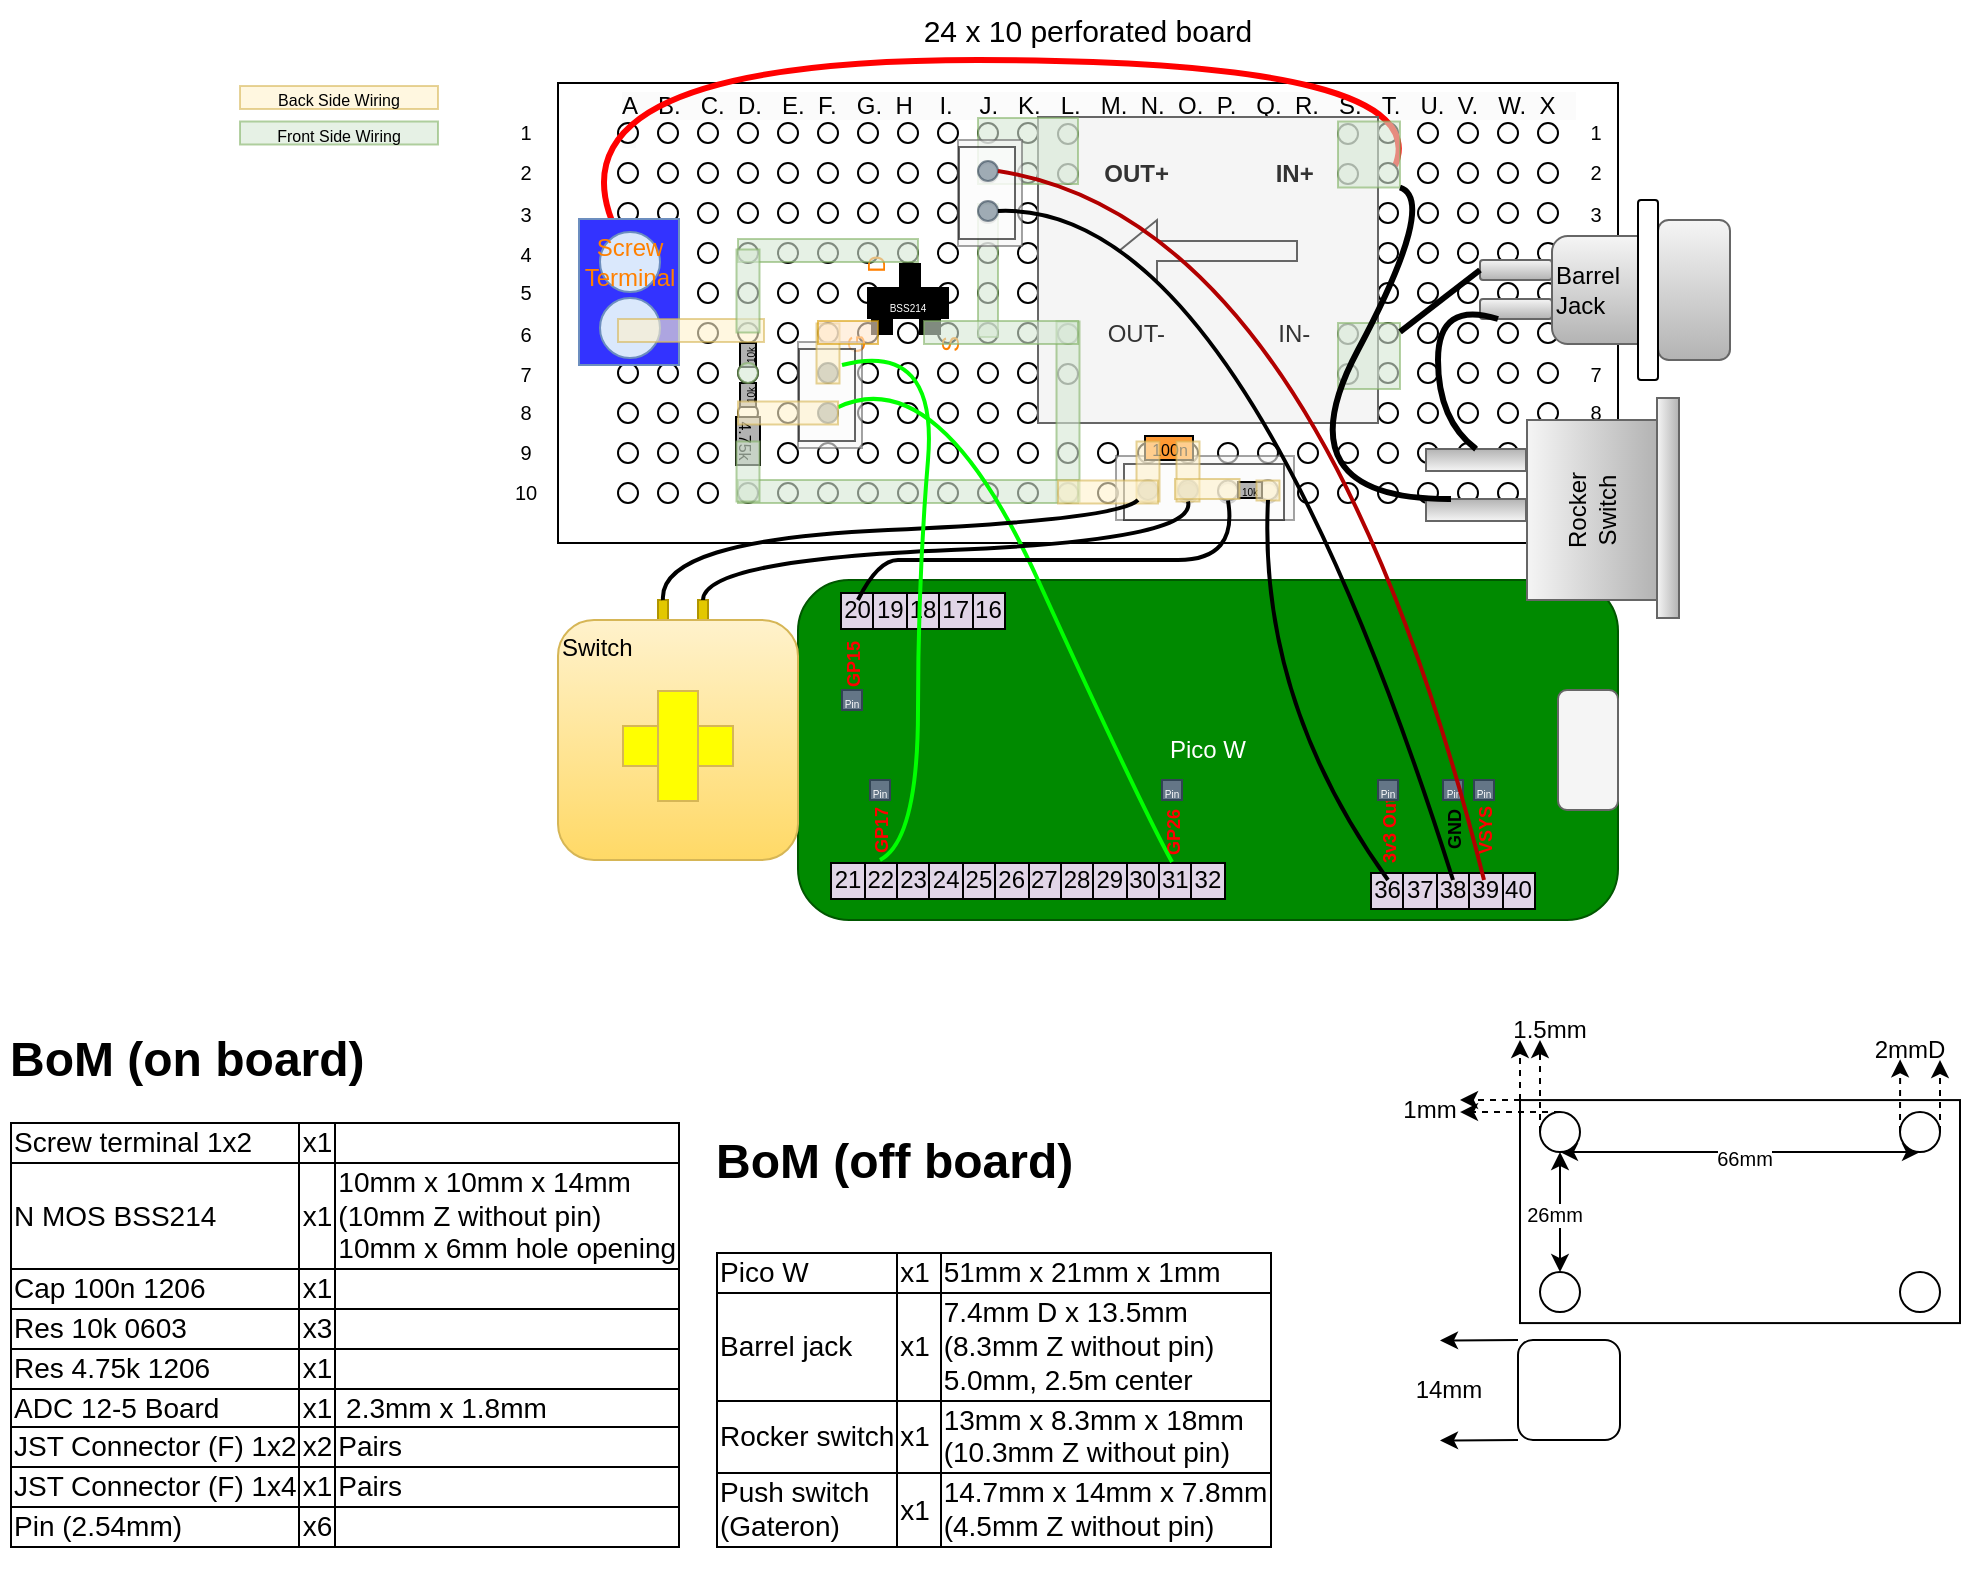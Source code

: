 <mxfile version="21.1.2" type="device">
  <diagram name="Page-1" id="1wvMdHCATP0mnGs3lpFB">
    <mxGraphModel dx="665" dy="449" grid="1" gridSize="10" guides="1" tooltips="1" connect="1" arrows="1" fold="1" page="1" pageScale="1" pageWidth="1169" pageHeight="827" math="0" shadow="0">
      <root>
        <mxCell id="0" />
        <mxCell id="1" parent="0" />
        <mxCell id="hazUilRkBuBQSuuFyQSv-60" value="" style="group;horizontal=1;verticalAlign=top;" vertex="1" connectable="0" parent="1">
          <mxGeometry x="419" y="320" width="410" height="170" as="geometry" />
        </mxCell>
        <mxCell id="hazUilRkBuBQSuuFyQSv-58" value="Pico W" style="rounded=1;whiteSpace=wrap;html=1;fillColor=#008a00;strokeColor=#005700;fontColor=#ffffff;" vertex="1" parent="hazUilRkBuBQSuuFyQSv-60">
          <mxGeometry width="410" height="170" as="geometry" />
        </mxCell>
        <mxCell id="hazUilRkBuBQSuuFyQSv-59" value="" style="rounded=1;whiteSpace=wrap;html=1;fillColor=#f5f5f5;fontColor=#333333;strokeColor=#666666;" vertex="1" parent="hazUilRkBuBQSuuFyQSv-60">
          <mxGeometry x="380" y="55" width="30" height="60" as="geometry" />
        </mxCell>
        <mxCell id="hazUilRkBuBQSuuFyQSv-118" value="&lt;table style=&quot;border: 1px solid rgb(0, 0, 0); border-collapse: collapse; background-color: rgb(225, 213, 231);&quot; border=&quot;1&quot;&gt;&lt;tbody&gt;&lt;tr&gt;&lt;td style=&quot;border-collapse: collapse;&quot; border=&quot;1&quot;&gt;36&lt;/td&gt;&lt;td&gt;37&lt;/td&gt;&lt;td&gt;38&lt;/td&gt;&lt;td&gt;39&lt;/td&gt;&lt;td&gt;40&lt;/td&gt;&lt;/tr&gt;&lt;/tbody&gt;&lt;/table&gt;" style="text;html=1;strokeColor=none;fillColor=none;align=center;verticalAlign=middle;whiteSpace=wrap;rounded=0;" vertex="1" parent="hazUilRkBuBQSuuFyQSv-60">
          <mxGeometry x="275" y="140" width="105" height="30" as="geometry" />
        </mxCell>
        <mxCell id="hazUilRkBuBQSuuFyQSv-119" value="&lt;font color=&quot;#ff0000&quot; style=&quot;font-size: 9px;&quot;&gt;3v3 Out&lt;/font&gt;" style="text;html=1;strokeColor=none;fillColor=none;align=center;verticalAlign=middle;whiteSpace=wrap;rounded=0;rotation=-90;fontStyle=1" vertex="1" parent="hazUilRkBuBQSuuFyQSv-60">
          <mxGeometry x="270" y="115" width="50" height="20" as="geometry" />
        </mxCell>
        <mxCell id="hazUilRkBuBQSuuFyQSv-120" value="&lt;font style=&quot;font-size: 9px;&quot;&gt;GND&lt;/font&gt;" style="text;html=1;strokeColor=none;fillColor=none;align=center;verticalAlign=middle;whiteSpace=wrap;rounded=0;rotation=-90;fontStyle=1" vertex="1" parent="hazUilRkBuBQSuuFyQSv-60">
          <mxGeometry x="302.5" y="115" width="50" height="20" as="geometry" />
        </mxCell>
        <mxCell id="hazUilRkBuBQSuuFyQSv-121" value="&lt;table style=&quot;border: 1px solid rgb(0, 0, 0); border-collapse: collapse; background-color: rgb(225, 213, 231);&quot; border=&quot;1&quot;&gt;&lt;tbody&gt;&lt;tr&gt;&lt;td style=&quot;border-collapse: collapse;&quot; border=&quot;1&quot;&gt;20&lt;/td&gt;&lt;td&gt;19&lt;/td&gt;&lt;td&gt;18&lt;/td&gt;&lt;td&gt;17&lt;/td&gt;&lt;td&gt;16&lt;/td&gt;&lt;/tr&gt;&lt;/tbody&gt;&lt;/table&gt;" style="text;html=1;strokeColor=none;fillColor=none;align=center;verticalAlign=middle;whiteSpace=wrap;rounded=0;" vertex="1" parent="hazUilRkBuBQSuuFyQSv-60">
          <mxGeometry x="10" width="105" height="30" as="geometry" />
        </mxCell>
        <mxCell id="hazUilRkBuBQSuuFyQSv-122" value="&lt;font color=&quot;#ff0000&quot; style=&quot;font-size: 9px;&quot;&gt;GP15&lt;/font&gt;" style="text;html=1;strokeColor=none;fillColor=none;align=center;verticalAlign=middle;whiteSpace=wrap;rounded=0;rotation=-90;fontStyle=1" vertex="1" parent="hazUilRkBuBQSuuFyQSv-60">
          <mxGeometry x="12" y="32" width="30" height="20" as="geometry" />
        </mxCell>
        <mxCell id="hazUilRkBuBQSuuFyQSv-127" value="&lt;font style=&quot;font-size: 5px;&quot;&gt;Pin&lt;/font&gt;" style="rounded=0;whiteSpace=wrap;html=1;fillColor=#647687;fontColor=#ffffff;strokeColor=#314354;" vertex="1" parent="hazUilRkBuBQSuuFyQSv-60">
          <mxGeometry x="22" y="55" width="10" height="10" as="geometry" />
        </mxCell>
        <mxCell id="hazUilRkBuBQSuuFyQSv-129" value="&lt;font style=&quot;font-size: 5px;&quot;&gt;Pin&lt;/font&gt;" style="rounded=0;whiteSpace=wrap;html=1;fillColor=#647687;fontColor=#ffffff;strokeColor=#314354;" vertex="1" parent="hazUilRkBuBQSuuFyQSv-60">
          <mxGeometry x="290" y="100" width="10" height="10" as="geometry" />
        </mxCell>
        <mxCell id="hazUilRkBuBQSuuFyQSv-137" value="&lt;font color=&quot;#ff0000&quot; style=&quot;font-size: 9px;&quot;&gt;VSYS&lt;/font&gt;" style="text;html=1;strokeColor=none;fillColor=none;align=center;verticalAlign=middle;whiteSpace=wrap;rounded=0;rotation=-90;fontStyle=1" vertex="1" parent="hazUilRkBuBQSuuFyQSv-60">
          <mxGeometry x="318" y="115" width="50" height="20" as="geometry" />
        </mxCell>
        <mxCell id="hazUilRkBuBQSuuFyQSv-138" value="&lt;font style=&quot;font-size: 5px;&quot;&gt;Pin&lt;/font&gt;" style="rounded=0;whiteSpace=wrap;html=1;fillColor=#647687;fontColor=#ffffff;strokeColor=#314354;" vertex="1" parent="hazUilRkBuBQSuuFyQSv-60">
          <mxGeometry x="322.5" y="100" width="10" height="10" as="geometry" />
        </mxCell>
        <mxCell id="hazUilRkBuBQSuuFyQSv-139" value="&lt;font style=&quot;font-size: 5px;&quot;&gt;Pin&lt;/font&gt;" style="rounded=0;whiteSpace=wrap;html=1;fillColor=#647687;fontColor=#ffffff;strokeColor=#314354;" vertex="1" parent="hazUilRkBuBQSuuFyQSv-60">
          <mxGeometry x="338" y="100" width="10" height="10" as="geometry" />
        </mxCell>
        <mxCell id="hazUilRkBuBQSuuFyQSv-140" value="&lt;table style=&quot;border: 1px solid rgb(0, 0, 0); border-collapse: collapse; background-color: rgb(225, 213, 231);&quot; border=&quot;1&quot;&gt;&lt;tbody&gt;&lt;tr&gt;&lt;td style=&quot;border-collapse: collapse;&quot; border=&quot;1&quot;&gt;21&lt;/td&gt;&lt;td&gt;22&lt;/td&gt;&lt;td&gt;23&lt;/td&gt;&lt;td&gt;24&lt;/td&gt;&lt;td&gt;25&lt;/td&gt;&lt;td&gt;26&lt;/td&gt;&lt;td&gt;27&lt;/td&gt;&lt;td&gt;28&lt;/td&gt;&lt;td&gt;29&lt;/td&gt;&lt;td&gt;30&lt;/td&gt;&lt;td&gt;31&lt;/td&gt;&lt;td&gt;32&lt;/td&gt;&lt;/tr&gt;&lt;/tbody&gt;&lt;/table&gt;" style="text;html=1;strokeColor=none;fillColor=none;align=center;verticalAlign=middle;whiteSpace=wrap;rounded=0;" vertex="1" parent="hazUilRkBuBQSuuFyQSv-60">
          <mxGeometry x="10" y="135" width="210" height="30" as="geometry" />
        </mxCell>
        <mxCell id="hazUilRkBuBQSuuFyQSv-141" value="&lt;font color=&quot;#ff0000&quot; style=&quot;font-size: 9px;&quot;&gt;GP17&lt;/font&gt;" style="text;html=1;strokeColor=none;fillColor=none;align=center;verticalAlign=middle;whiteSpace=wrap;rounded=0;rotation=-90;fontStyle=1" vertex="1" parent="hazUilRkBuBQSuuFyQSv-60">
          <mxGeometry x="26" y="115" width="30" height="20" as="geometry" />
        </mxCell>
        <mxCell id="hazUilRkBuBQSuuFyQSv-142" value="&lt;font color=&quot;#ff0000&quot; style=&quot;font-size: 9px;&quot;&gt;GP26&lt;/font&gt;" style="text;html=1;strokeColor=none;fillColor=none;align=center;verticalAlign=middle;whiteSpace=wrap;rounded=0;rotation=-90;fontStyle=1" vertex="1" parent="hazUilRkBuBQSuuFyQSv-60">
          <mxGeometry x="172" y="116" width="30" height="20" as="geometry" />
        </mxCell>
        <mxCell id="hazUilRkBuBQSuuFyQSv-160" value="&lt;font style=&quot;font-size: 5px;&quot;&gt;Pin&lt;/font&gt;" style="rounded=0;whiteSpace=wrap;html=1;fillColor=#647687;fontColor=#ffffff;strokeColor=#314354;" vertex="1" parent="hazUilRkBuBQSuuFyQSv-60">
          <mxGeometry x="182" y="100" width="10" height="10" as="geometry" />
        </mxCell>
        <mxCell id="hazUilRkBuBQSuuFyQSv-161" value="&lt;font style=&quot;font-size: 5px;&quot;&gt;Pin&lt;/font&gt;" style="rounded=0;whiteSpace=wrap;html=1;fillColor=#647687;fontColor=#ffffff;strokeColor=#314354;" vertex="1" parent="hazUilRkBuBQSuuFyQSv-60">
          <mxGeometry x="36" y="100" width="10" height="10" as="geometry" />
        </mxCell>
        <mxCell id="vGI9dAIOgNJk3KFAiJ7O-1" value="" style="rounded=0;whiteSpace=wrap;html=1;fillColor=none;" parent="1" vertex="1">
          <mxGeometry x="299" y="71.5" width="530" height="230" as="geometry" />
        </mxCell>
        <mxCell id="vGI9dAIOgNJk3KFAiJ7O-3" value="" style="ellipse;whiteSpace=wrap;html=1;aspect=fixed;" parent="1" vertex="1">
          <mxGeometry x="349" y="91.5" width="10" height="10" as="geometry" />
        </mxCell>
        <mxCell id="vGI9dAIOgNJk3KFAiJ7O-4" value="" style="ellipse;whiteSpace=wrap;html=1;aspect=fixed;" parent="1" vertex="1">
          <mxGeometry x="369" y="91.5" width="10" height="10" as="geometry" />
        </mxCell>
        <mxCell id="vGI9dAIOgNJk3KFAiJ7O-5" value="" style="ellipse;whiteSpace=wrap;html=1;aspect=fixed;" parent="1" vertex="1">
          <mxGeometry x="389" y="91.5" width="10" height="10" as="geometry" />
        </mxCell>
        <mxCell id="vGI9dAIOgNJk3KFAiJ7O-6" value="" style="ellipse;whiteSpace=wrap;html=1;aspect=fixed;" parent="1" vertex="1">
          <mxGeometry x="409" y="91.5" width="10" height="10" as="geometry" />
        </mxCell>
        <mxCell id="vGI9dAIOgNJk3KFAiJ7O-7" value="" style="ellipse;whiteSpace=wrap;html=1;aspect=fixed;" parent="1" vertex="1">
          <mxGeometry x="429" y="91.5" width="10" height="10" as="geometry" />
        </mxCell>
        <mxCell id="vGI9dAIOgNJk3KFAiJ7O-8" value="" style="ellipse;whiteSpace=wrap;html=1;aspect=fixed;" parent="1" vertex="1">
          <mxGeometry x="449" y="91.5" width="10" height="10" as="geometry" />
        </mxCell>
        <mxCell id="vGI9dAIOgNJk3KFAiJ7O-9" value="" style="ellipse;whiteSpace=wrap;html=1;aspect=fixed;" parent="1" vertex="1">
          <mxGeometry x="469" y="91.5" width="10" height="10" as="geometry" />
        </mxCell>
        <mxCell id="vGI9dAIOgNJk3KFAiJ7O-10" value="" style="ellipse;whiteSpace=wrap;html=1;aspect=fixed;" parent="1" vertex="1">
          <mxGeometry x="489" y="91.5" width="10" height="10" as="geometry" />
        </mxCell>
        <mxCell id="vGI9dAIOgNJk3KFAiJ7O-11" value="" style="ellipse;whiteSpace=wrap;html=1;aspect=fixed;" parent="1" vertex="1">
          <mxGeometry x="509" y="91.5" width="10" height="10" as="geometry" />
        </mxCell>
        <mxCell id="vGI9dAIOgNJk3KFAiJ7O-12" value="" style="ellipse;whiteSpace=wrap;html=1;aspect=fixed;" parent="1" vertex="1">
          <mxGeometry x="529" y="91.5" width="10" height="10" as="geometry" />
        </mxCell>
        <mxCell id="vGI9dAIOgNJk3KFAiJ7O-13" value="" style="ellipse;whiteSpace=wrap;html=1;aspect=fixed;" parent="1" vertex="1">
          <mxGeometry x="549" y="91.5" width="10" height="10" as="geometry" />
        </mxCell>
        <mxCell id="vGI9dAIOgNJk3KFAiJ7O-14" value="" style="ellipse;whiteSpace=wrap;html=1;aspect=fixed;" parent="1" vertex="1">
          <mxGeometry x="569" y="91.5" width="10" height="10" as="geometry" />
        </mxCell>
        <mxCell id="vGI9dAIOgNJk3KFAiJ7O-15" value="" style="ellipse;whiteSpace=wrap;html=1;aspect=fixed;" parent="1" vertex="1">
          <mxGeometry x="589" y="91.5" width="10" height="10" as="geometry" />
        </mxCell>
        <mxCell id="vGI9dAIOgNJk3KFAiJ7O-16" value="" style="ellipse;whiteSpace=wrap;html=1;aspect=fixed;" parent="1" vertex="1">
          <mxGeometry x="609" y="91.5" width="10" height="10" as="geometry" />
        </mxCell>
        <mxCell id="vGI9dAIOgNJk3KFAiJ7O-17" value="" style="ellipse;whiteSpace=wrap;html=1;aspect=fixed;" parent="1" vertex="1">
          <mxGeometry x="629" y="91.5" width="10" height="10" as="geometry" />
        </mxCell>
        <mxCell id="vGI9dAIOgNJk3KFAiJ7O-18" value="" style="ellipse;whiteSpace=wrap;html=1;aspect=fixed;" parent="1" vertex="1">
          <mxGeometry x="649" y="91.5" width="10" height="10" as="geometry" />
        </mxCell>
        <mxCell id="vGI9dAIOgNJk3KFAiJ7O-19" value="" style="ellipse;whiteSpace=wrap;html=1;aspect=fixed;" parent="1" vertex="1">
          <mxGeometry x="669" y="91.5" width="10" height="10" as="geometry" />
        </mxCell>
        <mxCell id="vGI9dAIOgNJk3KFAiJ7O-20" value="" style="ellipse;whiteSpace=wrap;html=1;aspect=fixed;" parent="1" vertex="1">
          <mxGeometry x="689" y="91.5" width="10" height="10" as="geometry" />
        </mxCell>
        <mxCell id="vGI9dAIOgNJk3KFAiJ7O-21" value="" style="ellipse;whiteSpace=wrap;html=1;aspect=fixed;" parent="1" vertex="1">
          <mxGeometry x="709" y="91.5" width="10" height="10" as="geometry" />
        </mxCell>
        <mxCell id="vGI9dAIOgNJk3KFAiJ7O-22" value="" style="ellipse;whiteSpace=wrap;html=1;aspect=fixed;" parent="1" vertex="1">
          <mxGeometry x="729" y="91.5" width="10" height="10" as="geometry" />
        </mxCell>
        <mxCell id="vGI9dAIOgNJk3KFAiJ7O-23" value="" style="ellipse;whiteSpace=wrap;html=1;aspect=fixed;" parent="1" vertex="1">
          <mxGeometry x="749" y="91.5" width="10" height="10" as="geometry" />
        </mxCell>
        <mxCell id="vGI9dAIOgNJk3KFAiJ7O-24" value="" style="ellipse;whiteSpace=wrap;html=1;aspect=fixed;" parent="1" vertex="1">
          <mxGeometry x="769" y="91.5" width="10" height="10" as="geometry" />
        </mxCell>
        <mxCell id="vGI9dAIOgNJk3KFAiJ7O-25" value="" style="ellipse;whiteSpace=wrap;html=1;aspect=fixed;" parent="1" vertex="1">
          <mxGeometry x="789" y="91.5" width="10" height="10" as="geometry" />
        </mxCell>
        <mxCell id="vGI9dAIOgNJk3KFAiJ7O-29" value="&lt;span style=&quot;color: rgb(0, 0, 0); font-family: Helvetica; font-style: normal; font-variant-ligatures: normal; font-variant-caps: normal; font-weight: 400; letter-spacing: normal; orphans: 2; text-align: left; text-indent: 0px; text-transform: none; widows: 2; word-spacing: 0px; -webkit-text-stroke-width: 0px; background-color: rgb(251, 251, 251); text-decoration-thickness: initial; text-decoration-style: initial; text-decoration-color: initial; float: none; display: inline !important;&quot;&gt;&lt;font style=&quot;font-size: 12px;&quot;&gt;A&amp;nbsp; &amp;nbsp;B.&amp;nbsp; &amp;nbsp;C.&amp;nbsp; D.&amp;nbsp; &amp;nbsp;E.&amp;nbsp; F.&amp;nbsp; &amp;nbsp;G.&amp;nbsp; H&amp;nbsp; &amp;nbsp; I.&amp;nbsp; &amp;nbsp; J.&amp;nbsp; &amp;nbsp;K.&amp;nbsp; &amp;nbsp;L.&amp;nbsp; &amp;nbsp;M.&amp;nbsp; N.&amp;nbsp; O.&amp;nbsp; P.&amp;nbsp; &amp;nbsp;Q.&amp;nbsp; R.&amp;nbsp; &amp;nbsp;S.&amp;nbsp; &amp;nbsp;T.&amp;nbsp; &amp;nbsp;U.&amp;nbsp; V.&amp;nbsp; &amp;nbsp;W.&amp;nbsp; X&amp;nbsp; &amp;nbsp; &amp;nbsp;&amp;nbsp;&lt;/font&gt;&lt;/span&gt;" style="text;whiteSpace=wrap;html=1;fillColor=none;" parent="1" vertex="1">
          <mxGeometry x="329" y="68.5" width="480" height="20" as="geometry" />
        </mxCell>
        <mxCell id="vGI9dAIOgNJk3KFAiJ7O-30" value="" style="ellipse;whiteSpace=wrap;html=1;aspect=fixed;" parent="1" vertex="1">
          <mxGeometry x="329" y="91.5" width="10" height="10" as="geometry" />
        </mxCell>
        <mxCell id="vGI9dAIOgNJk3KFAiJ7O-31" value="" style="ellipse;whiteSpace=wrap;html=1;aspect=fixed;" parent="1" vertex="1">
          <mxGeometry x="349" y="111.5" width="10" height="10" as="geometry" />
        </mxCell>
        <mxCell id="vGI9dAIOgNJk3KFAiJ7O-32" value="" style="ellipse;whiteSpace=wrap;html=1;aspect=fixed;" parent="1" vertex="1">
          <mxGeometry x="369" y="111.5" width="10" height="10" as="geometry" />
        </mxCell>
        <mxCell id="vGI9dAIOgNJk3KFAiJ7O-33" value="" style="ellipse;whiteSpace=wrap;html=1;aspect=fixed;" parent="1" vertex="1">
          <mxGeometry x="389" y="111.5" width="10" height="10" as="geometry" />
        </mxCell>
        <mxCell id="vGI9dAIOgNJk3KFAiJ7O-34" value="" style="ellipse;whiteSpace=wrap;html=1;aspect=fixed;" parent="1" vertex="1">
          <mxGeometry x="409" y="111.5" width="10" height="10" as="geometry" />
        </mxCell>
        <mxCell id="vGI9dAIOgNJk3KFAiJ7O-35" value="" style="ellipse;whiteSpace=wrap;html=1;aspect=fixed;" parent="1" vertex="1">
          <mxGeometry x="429" y="111.5" width="10" height="10" as="geometry" />
        </mxCell>
        <mxCell id="vGI9dAIOgNJk3KFAiJ7O-36" value="" style="ellipse;whiteSpace=wrap;html=1;aspect=fixed;" parent="1" vertex="1">
          <mxGeometry x="449" y="111.5" width="10" height="10" as="geometry" />
        </mxCell>
        <mxCell id="vGI9dAIOgNJk3KFAiJ7O-37" value="" style="ellipse;whiteSpace=wrap;html=1;aspect=fixed;" parent="1" vertex="1">
          <mxGeometry x="469" y="111.5" width="10" height="10" as="geometry" />
        </mxCell>
        <mxCell id="vGI9dAIOgNJk3KFAiJ7O-38" value="" style="ellipse;whiteSpace=wrap;html=1;aspect=fixed;" parent="1" vertex="1">
          <mxGeometry x="489" y="111.5" width="10" height="10" as="geometry" />
        </mxCell>
        <mxCell id="vGI9dAIOgNJk3KFAiJ7O-39" value="" style="ellipse;whiteSpace=wrap;html=1;aspect=fixed;" parent="1" vertex="1">
          <mxGeometry x="509" y="111.5" width="10" height="10" as="geometry" />
        </mxCell>
        <mxCell id="vGI9dAIOgNJk3KFAiJ7O-40" value="" style="ellipse;whiteSpace=wrap;html=1;aspect=fixed;" parent="1" vertex="1">
          <mxGeometry x="529" y="111.5" width="10" height="10" as="geometry" />
        </mxCell>
        <mxCell id="vGI9dAIOgNJk3KFAiJ7O-41" value="" style="ellipse;whiteSpace=wrap;html=1;aspect=fixed;" parent="1" vertex="1">
          <mxGeometry x="549" y="111.5" width="10" height="10" as="geometry" />
        </mxCell>
        <mxCell id="vGI9dAIOgNJk3KFAiJ7O-42" value="" style="ellipse;whiteSpace=wrap;html=1;aspect=fixed;" parent="1" vertex="1">
          <mxGeometry x="569" y="111.5" width="10" height="10" as="geometry" />
        </mxCell>
        <mxCell id="vGI9dAIOgNJk3KFAiJ7O-43" value="" style="ellipse;whiteSpace=wrap;html=1;aspect=fixed;" parent="1" vertex="1">
          <mxGeometry x="589" y="111.5" width="10" height="10" as="geometry" />
        </mxCell>
        <mxCell id="vGI9dAIOgNJk3KFAiJ7O-44" value="" style="ellipse;whiteSpace=wrap;html=1;aspect=fixed;" parent="1" vertex="1">
          <mxGeometry x="609" y="111.5" width="10" height="10" as="geometry" />
        </mxCell>
        <mxCell id="vGI9dAIOgNJk3KFAiJ7O-45" value="" style="ellipse;whiteSpace=wrap;html=1;aspect=fixed;" parent="1" vertex="1">
          <mxGeometry x="629" y="111.5" width="10" height="10" as="geometry" />
        </mxCell>
        <mxCell id="vGI9dAIOgNJk3KFAiJ7O-46" value="" style="ellipse;whiteSpace=wrap;html=1;aspect=fixed;" parent="1" vertex="1">
          <mxGeometry x="649" y="111.5" width="10" height="10" as="geometry" />
        </mxCell>
        <mxCell id="vGI9dAIOgNJk3KFAiJ7O-47" value="" style="ellipse;whiteSpace=wrap;html=1;aspect=fixed;" parent="1" vertex="1">
          <mxGeometry x="669" y="111.5" width="10" height="10" as="geometry" />
        </mxCell>
        <mxCell id="vGI9dAIOgNJk3KFAiJ7O-48" value="" style="ellipse;whiteSpace=wrap;html=1;aspect=fixed;" parent="1" vertex="1">
          <mxGeometry x="689" y="111.5" width="10" height="10" as="geometry" />
        </mxCell>
        <mxCell id="hazUilRkBuBQSuuFyQSv-145" style="edgeStyle=none;orthogonalLoop=1;jettySize=auto;html=1;exitX=1;exitY=0;exitDx=0;exitDy=0;entryX=0;entryY=0.75;entryDx=0;entryDy=0;curved=1;strokeColor=#FF0000;strokeWidth=3;" edge="1" parent="1" source="vGI9dAIOgNJk3KFAiJ7O-49">
          <mxGeometry relative="1" as="geometry">
            <mxPoint x="336.875" y="161.5" as="targetPoint" />
            <Array as="points">
              <mxPoint x="739" y="60" />
              <mxPoint x="279" y="60" />
            </Array>
          </mxGeometry>
        </mxCell>
        <mxCell id="vGI9dAIOgNJk3KFAiJ7O-49" value="" style="ellipse;whiteSpace=wrap;html=1;aspect=fixed;" parent="1" vertex="1">
          <mxGeometry x="709" y="111.5" width="10" height="10" as="geometry" />
        </mxCell>
        <mxCell id="vGI9dAIOgNJk3KFAiJ7O-50" value="" style="ellipse;whiteSpace=wrap;html=1;aspect=fixed;" parent="1" vertex="1">
          <mxGeometry x="729" y="111.5" width="10" height="10" as="geometry" />
        </mxCell>
        <mxCell id="vGI9dAIOgNJk3KFAiJ7O-51" value="" style="ellipse;whiteSpace=wrap;html=1;aspect=fixed;" parent="1" vertex="1">
          <mxGeometry x="749" y="111.5" width="10" height="10" as="geometry" />
        </mxCell>
        <mxCell id="vGI9dAIOgNJk3KFAiJ7O-52" value="" style="ellipse;whiteSpace=wrap;html=1;aspect=fixed;" parent="1" vertex="1">
          <mxGeometry x="769" y="111.5" width="10" height="10" as="geometry" />
        </mxCell>
        <mxCell id="vGI9dAIOgNJk3KFAiJ7O-53" value="" style="ellipse;whiteSpace=wrap;html=1;aspect=fixed;" parent="1" vertex="1">
          <mxGeometry x="789" y="111.5" width="10" height="10" as="geometry" />
        </mxCell>
        <mxCell id="vGI9dAIOgNJk3KFAiJ7O-54" value="" style="ellipse;whiteSpace=wrap;html=1;aspect=fixed;" parent="1" vertex="1">
          <mxGeometry x="329" y="111.5" width="10" height="10" as="geometry" />
        </mxCell>
        <mxCell id="vGI9dAIOgNJk3KFAiJ7O-55" value="" style="ellipse;whiteSpace=wrap;html=1;aspect=fixed;" parent="1" vertex="1">
          <mxGeometry x="349" y="131.5" width="10" height="10" as="geometry" />
        </mxCell>
        <mxCell id="vGI9dAIOgNJk3KFAiJ7O-56" value="" style="ellipse;whiteSpace=wrap;html=1;aspect=fixed;" parent="1" vertex="1">
          <mxGeometry x="369" y="131.5" width="10" height="10" as="geometry" />
        </mxCell>
        <mxCell id="vGI9dAIOgNJk3KFAiJ7O-57" value="" style="ellipse;whiteSpace=wrap;html=1;aspect=fixed;" parent="1" vertex="1">
          <mxGeometry x="389" y="131.5" width="10" height="10" as="geometry" />
        </mxCell>
        <mxCell id="vGI9dAIOgNJk3KFAiJ7O-58" value="" style="ellipse;whiteSpace=wrap;html=1;aspect=fixed;" parent="1" vertex="1">
          <mxGeometry x="409" y="131.5" width="10" height="10" as="geometry" />
        </mxCell>
        <mxCell id="vGI9dAIOgNJk3KFAiJ7O-59" value="" style="ellipse;whiteSpace=wrap;html=1;aspect=fixed;" parent="1" vertex="1">
          <mxGeometry x="429" y="131.5" width="10" height="10" as="geometry" />
        </mxCell>
        <mxCell id="vGI9dAIOgNJk3KFAiJ7O-60" value="" style="ellipse;whiteSpace=wrap;html=1;aspect=fixed;" parent="1" vertex="1">
          <mxGeometry x="449" y="131.5" width="10" height="10" as="geometry" />
        </mxCell>
        <mxCell id="vGI9dAIOgNJk3KFAiJ7O-61" value="" style="ellipse;whiteSpace=wrap;html=1;aspect=fixed;" parent="1" vertex="1">
          <mxGeometry x="469" y="131.5" width="10" height="10" as="geometry" />
        </mxCell>
        <mxCell id="vGI9dAIOgNJk3KFAiJ7O-62" value="" style="ellipse;whiteSpace=wrap;html=1;aspect=fixed;" parent="1" vertex="1">
          <mxGeometry x="489" y="131.5" width="10" height="10" as="geometry" />
        </mxCell>
        <mxCell id="vGI9dAIOgNJk3KFAiJ7O-63" value="" style="ellipse;whiteSpace=wrap;html=1;aspect=fixed;" parent="1" vertex="1">
          <mxGeometry x="509" y="131.5" width="10" height="10" as="geometry" />
        </mxCell>
        <mxCell id="vGI9dAIOgNJk3KFAiJ7O-64" value="" style="ellipse;whiteSpace=wrap;html=1;aspect=fixed;" parent="1" vertex="1">
          <mxGeometry x="529" y="131.5" width="10" height="10" as="geometry" />
        </mxCell>
        <mxCell id="vGI9dAIOgNJk3KFAiJ7O-65" value="" style="ellipse;whiteSpace=wrap;html=1;aspect=fixed;" parent="1" vertex="1">
          <mxGeometry x="549" y="131.5" width="10" height="10" as="geometry" />
        </mxCell>
        <mxCell id="vGI9dAIOgNJk3KFAiJ7O-66" value="" style="ellipse;whiteSpace=wrap;html=1;aspect=fixed;" parent="1" vertex="1">
          <mxGeometry x="569" y="131.5" width="10" height="10" as="geometry" />
        </mxCell>
        <mxCell id="vGI9dAIOgNJk3KFAiJ7O-67" value="" style="ellipse;whiteSpace=wrap;html=1;aspect=fixed;" parent="1" vertex="1">
          <mxGeometry x="589" y="131.5" width="10" height="10" as="geometry" />
        </mxCell>
        <mxCell id="vGI9dAIOgNJk3KFAiJ7O-68" value="" style="ellipse;whiteSpace=wrap;html=1;aspect=fixed;" parent="1" vertex="1">
          <mxGeometry x="609" y="131.5" width="10" height="10" as="geometry" />
        </mxCell>
        <mxCell id="vGI9dAIOgNJk3KFAiJ7O-69" value="" style="ellipse;whiteSpace=wrap;html=1;aspect=fixed;" parent="1" vertex="1">
          <mxGeometry x="629" y="131.5" width="10" height="10" as="geometry" />
        </mxCell>
        <mxCell id="vGI9dAIOgNJk3KFAiJ7O-70" value="" style="ellipse;whiteSpace=wrap;html=1;aspect=fixed;" parent="1" vertex="1">
          <mxGeometry x="649" y="131.5" width="10" height="10" as="geometry" />
        </mxCell>
        <mxCell id="vGI9dAIOgNJk3KFAiJ7O-71" value="" style="ellipse;whiteSpace=wrap;html=1;aspect=fixed;" parent="1" vertex="1">
          <mxGeometry x="669" y="131.5" width="10" height="10" as="geometry" />
        </mxCell>
        <mxCell id="vGI9dAIOgNJk3KFAiJ7O-72" value="" style="ellipse;whiteSpace=wrap;html=1;aspect=fixed;" parent="1" vertex="1">
          <mxGeometry x="689" y="131.5" width="10" height="10" as="geometry" />
        </mxCell>
        <mxCell id="vGI9dAIOgNJk3KFAiJ7O-73" value="" style="ellipse;whiteSpace=wrap;html=1;aspect=fixed;" parent="1" vertex="1">
          <mxGeometry x="709" y="131.5" width="10" height="10" as="geometry" />
        </mxCell>
        <mxCell id="vGI9dAIOgNJk3KFAiJ7O-74" value="" style="ellipse;whiteSpace=wrap;html=1;aspect=fixed;" parent="1" vertex="1">
          <mxGeometry x="729" y="131.5" width="10" height="10" as="geometry" />
        </mxCell>
        <mxCell id="vGI9dAIOgNJk3KFAiJ7O-75" value="" style="ellipse;whiteSpace=wrap;html=1;aspect=fixed;" parent="1" vertex="1">
          <mxGeometry x="749" y="131.5" width="10" height="10" as="geometry" />
        </mxCell>
        <mxCell id="vGI9dAIOgNJk3KFAiJ7O-76" value="" style="ellipse;whiteSpace=wrap;html=1;aspect=fixed;" parent="1" vertex="1">
          <mxGeometry x="769" y="131.5" width="10" height="10" as="geometry" />
        </mxCell>
        <mxCell id="vGI9dAIOgNJk3KFAiJ7O-77" value="" style="ellipse;whiteSpace=wrap;html=1;aspect=fixed;" parent="1" vertex="1">
          <mxGeometry x="789" y="131.5" width="10" height="10" as="geometry" />
        </mxCell>
        <mxCell id="vGI9dAIOgNJk3KFAiJ7O-78" value="" style="ellipse;whiteSpace=wrap;html=1;aspect=fixed;" parent="1" vertex="1">
          <mxGeometry x="329" y="131.5" width="10" height="10" as="geometry" />
        </mxCell>
        <mxCell id="vGI9dAIOgNJk3KFAiJ7O-79" value="" style="ellipse;whiteSpace=wrap;html=1;aspect=fixed;" parent="1" vertex="1">
          <mxGeometry x="349" y="151.5" width="10" height="10" as="geometry" />
        </mxCell>
        <mxCell id="vGI9dAIOgNJk3KFAiJ7O-80" value="" style="ellipse;whiteSpace=wrap;html=1;aspect=fixed;" parent="1" vertex="1">
          <mxGeometry x="369" y="151.5" width="10" height="10" as="geometry" />
        </mxCell>
        <mxCell id="vGI9dAIOgNJk3KFAiJ7O-81" value="" style="ellipse;whiteSpace=wrap;html=1;aspect=fixed;" parent="1" vertex="1">
          <mxGeometry x="389" y="151.5" width="10" height="10" as="geometry" />
        </mxCell>
        <mxCell id="vGI9dAIOgNJk3KFAiJ7O-82" value="" style="ellipse;whiteSpace=wrap;html=1;aspect=fixed;" parent="1" vertex="1">
          <mxGeometry x="409" y="151.5" width="10" height="10" as="geometry" />
        </mxCell>
        <mxCell id="vGI9dAIOgNJk3KFAiJ7O-83" value="" style="ellipse;whiteSpace=wrap;html=1;aspect=fixed;" parent="1" vertex="1">
          <mxGeometry x="429" y="151.5" width="10" height="10" as="geometry" />
        </mxCell>
        <mxCell id="vGI9dAIOgNJk3KFAiJ7O-84" value="" style="ellipse;whiteSpace=wrap;html=1;aspect=fixed;" parent="1" vertex="1">
          <mxGeometry x="449" y="151.5" width="10" height="10" as="geometry" />
        </mxCell>
        <mxCell id="vGI9dAIOgNJk3KFAiJ7O-85" value="" style="ellipse;whiteSpace=wrap;html=1;aspect=fixed;" parent="1" vertex="1">
          <mxGeometry x="469" y="151.5" width="10" height="10" as="geometry" />
        </mxCell>
        <mxCell id="vGI9dAIOgNJk3KFAiJ7O-86" value="" style="ellipse;whiteSpace=wrap;html=1;aspect=fixed;" parent="1" vertex="1">
          <mxGeometry x="489" y="151.5" width="10" height="10" as="geometry" />
        </mxCell>
        <mxCell id="vGI9dAIOgNJk3KFAiJ7O-87" value="" style="ellipse;whiteSpace=wrap;html=1;aspect=fixed;" parent="1" vertex="1">
          <mxGeometry x="509" y="151.5" width="10" height="10" as="geometry" />
        </mxCell>
        <mxCell id="vGI9dAIOgNJk3KFAiJ7O-88" value="" style="ellipse;whiteSpace=wrap;html=1;aspect=fixed;" parent="1" vertex="1">
          <mxGeometry x="529" y="151.5" width="10" height="10" as="geometry" />
        </mxCell>
        <mxCell id="vGI9dAIOgNJk3KFAiJ7O-89" value="" style="ellipse;whiteSpace=wrap;html=1;aspect=fixed;" parent="1" vertex="1">
          <mxGeometry x="549" y="151.5" width="10" height="10" as="geometry" />
        </mxCell>
        <mxCell id="vGI9dAIOgNJk3KFAiJ7O-90" value="" style="ellipse;whiteSpace=wrap;html=1;aspect=fixed;" parent="1" vertex="1">
          <mxGeometry x="569" y="151.5" width="10" height="10" as="geometry" />
        </mxCell>
        <mxCell id="vGI9dAIOgNJk3KFAiJ7O-91" value="" style="ellipse;whiteSpace=wrap;html=1;aspect=fixed;" parent="1" vertex="1">
          <mxGeometry x="589" y="151.5" width="10" height="10" as="geometry" />
        </mxCell>
        <mxCell id="vGI9dAIOgNJk3KFAiJ7O-92" value="" style="ellipse;whiteSpace=wrap;html=1;aspect=fixed;" parent="1" vertex="1">
          <mxGeometry x="609" y="151.5" width="10" height="10" as="geometry" />
        </mxCell>
        <mxCell id="vGI9dAIOgNJk3KFAiJ7O-93" value="" style="ellipse;whiteSpace=wrap;html=1;aspect=fixed;" parent="1" vertex="1">
          <mxGeometry x="629" y="151.5" width="10" height="10" as="geometry" />
        </mxCell>
        <mxCell id="vGI9dAIOgNJk3KFAiJ7O-94" value="" style="ellipse;whiteSpace=wrap;html=1;aspect=fixed;" parent="1" vertex="1">
          <mxGeometry x="649" y="151.5" width="10" height="10" as="geometry" />
        </mxCell>
        <mxCell id="vGI9dAIOgNJk3KFAiJ7O-95" value="" style="ellipse;whiteSpace=wrap;html=1;aspect=fixed;" parent="1" vertex="1">
          <mxGeometry x="669" y="151.5" width="10" height="10" as="geometry" />
        </mxCell>
        <mxCell id="vGI9dAIOgNJk3KFAiJ7O-96" value="" style="ellipse;whiteSpace=wrap;html=1;aspect=fixed;" parent="1" vertex="1">
          <mxGeometry x="689" y="151.5" width="10" height="10" as="geometry" />
        </mxCell>
        <mxCell id="vGI9dAIOgNJk3KFAiJ7O-97" value="" style="ellipse;whiteSpace=wrap;html=1;aspect=fixed;" parent="1" vertex="1">
          <mxGeometry x="709" y="151.5" width="10" height="10" as="geometry" />
        </mxCell>
        <mxCell id="vGI9dAIOgNJk3KFAiJ7O-98" value="" style="ellipse;whiteSpace=wrap;html=1;aspect=fixed;" parent="1" vertex="1">
          <mxGeometry x="729" y="151.5" width="10" height="10" as="geometry" />
        </mxCell>
        <mxCell id="vGI9dAIOgNJk3KFAiJ7O-99" value="" style="ellipse;whiteSpace=wrap;html=1;aspect=fixed;" parent="1" vertex="1">
          <mxGeometry x="749" y="151.5" width="10" height="10" as="geometry" />
        </mxCell>
        <mxCell id="vGI9dAIOgNJk3KFAiJ7O-100" value="" style="ellipse;whiteSpace=wrap;html=1;aspect=fixed;" parent="1" vertex="1">
          <mxGeometry x="769" y="151.5" width="10" height="10" as="geometry" />
        </mxCell>
        <mxCell id="vGI9dAIOgNJk3KFAiJ7O-101" value="" style="ellipse;whiteSpace=wrap;html=1;aspect=fixed;" parent="1" vertex="1">
          <mxGeometry x="789" y="151.5" width="10" height="10" as="geometry" />
        </mxCell>
        <mxCell id="vGI9dAIOgNJk3KFAiJ7O-102" value="" style="ellipse;whiteSpace=wrap;html=1;aspect=fixed;" parent="1" vertex="1">
          <mxGeometry x="329" y="151.5" width="10" height="10" as="geometry" />
        </mxCell>
        <mxCell id="vGI9dAIOgNJk3KFAiJ7O-103" value="" style="ellipse;whiteSpace=wrap;html=1;aspect=fixed;" parent="1" vertex="1">
          <mxGeometry x="349" y="171.5" width="10" height="10" as="geometry" />
        </mxCell>
        <mxCell id="vGI9dAIOgNJk3KFAiJ7O-104" value="" style="ellipse;whiteSpace=wrap;html=1;aspect=fixed;" parent="1" vertex="1">
          <mxGeometry x="369" y="171.5" width="10" height="10" as="geometry" />
        </mxCell>
        <mxCell id="vGI9dAIOgNJk3KFAiJ7O-105" value="" style="ellipse;whiteSpace=wrap;html=1;aspect=fixed;" parent="1" vertex="1">
          <mxGeometry x="389" y="171.5" width="10" height="10" as="geometry" />
        </mxCell>
        <mxCell id="vGI9dAIOgNJk3KFAiJ7O-106" value="" style="ellipse;whiteSpace=wrap;html=1;aspect=fixed;" parent="1" vertex="1">
          <mxGeometry x="409" y="171.5" width="10" height="10" as="geometry" />
        </mxCell>
        <mxCell id="vGI9dAIOgNJk3KFAiJ7O-107" value="" style="ellipse;whiteSpace=wrap;html=1;aspect=fixed;" parent="1" vertex="1">
          <mxGeometry x="429" y="171.5" width="10" height="10" as="geometry" />
        </mxCell>
        <mxCell id="vGI9dAIOgNJk3KFAiJ7O-108" value="" style="ellipse;whiteSpace=wrap;html=1;aspect=fixed;" parent="1" vertex="1">
          <mxGeometry x="449" y="171.5" width="10" height="10" as="geometry" />
        </mxCell>
        <mxCell id="vGI9dAIOgNJk3KFAiJ7O-109" value="" style="ellipse;whiteSpace=wrap;html=1;aspect=fixed;" parent="1" vertex="1">
          <mxGeometry x="469" y="171.5" width="10" height="10" as="geometry" />
        </mxCell>
        <mxCell id="vGI9dAIOgNJk3KFAiJ7O-110" value="" style="ellipse;whiteSpace=wrap;html=1;aspect=fixed;" parent="1" vertex="1">
          <mxGeometry x="489" y="171.5" width="10" height="10" as="geometry" />
        </mxCell>
        <mxCell id="vGI9dAIOgNJk3KFAiJ7O-111" value="" style="ellipse;whiteSpace=wrap;html=1;aspect=fixed;" parent="1" vertex="1">
          <mxGeometry x="509" y="171.5" width="10" height="10" as="geometry" />
        </mxCell>
        <mxCell id="vGI9dAIOgNJk3KFAiJ7O-112" value="" style="ellipse;whiteSpace=wrap;html=1;aspect=fixed;" parent="1" vertex="1">
          <mxGeometry x="529" y="171.5" width="10" height="10" as="geometry" />
        </mxCell>
        <mxCell id="vGI9dAIOgNJk3KFAiJ7O-113" value="" style="ellipse;whiteSpace=wrap;html=1;aspect=fixed;" parent="1" vertex="1">
          <mxGeometry x="549" y="171.5" width="10" height="10" as="geometry" />
        </mxCell>
        <mxCell id="vGI9dAIOgNJk3KFAiJ7O-114" value="" style="ellipse;whiteSpace=wrap;html=1;aspect=fixed;" parent="1" vertex="1">
          <mxGeometry x="569" y="171.5" width="10" height="10" as="geometry" />
        </mxCell>
        <mxCell id="vGI9dAIOgNJk3KFAiJ7O-115" value="" style="ellipse;whiteSpace=wrap;html=1;aspect=fixed;" parent="1" vertex="1">
          <mxGeometry x="589" y="171.5" width="10" height="10" as="geometry" />
        </mxCell>
        <mxCell id="vGI9dAIOgNJk3KFAiJ7O-116" value="" style="ellipse;whiteSpace=wrap;html=1;aspect=fixed;" parent="1" vertex="1">
          <mxGeometry x="609" y="171.5" width="10" height="10" as="geometry" />
        </mxCell>
        <mxCell id="vGI9dAIOgNJk3KFAiJ7O-117" value="" style="ellipse;whiteSpace=wrap;html=1;aspect=fixed;" parent="1" vertex="1">
          <mxGeometry x="629" y="171.5" width="10" height="10" as="geometry" />
        </mxCell>
        <mxCell id="vGI9dAIOgNJk3KFAiJ7O-118" value="" style="ellipse;whiteSpace=wrap;html=1;aspect=fixed;" parent="1" vertex="1">
          <mxGeometry x="649" y="171.5" width="10" height="10" as="geometry" />
        </mxCell>
        <mxCell id="vGI9dAIOgNJk3KFAiJ7O-119" value="" style="ellipse;whiteSpace=wrap;html=1;aspect=fixed;" parent="1" vertex="1">
          <mxGeometry x="669" y="171.5" width="10" height="10" as="geometry" />
        </mxCell>
        <mxCell id="vGI9dAIOgNJk3KFAiJ7O-120" value="" style="ellipse;whiteSpace=wrap;html=1;aspect=fixed;" parent="1" vertex="1">
          <mxGeometry x="689" y="171.5" width="10" height="10" as="geometry" />
        </mxCell>
        <mxCell id="vGI9dAIOgNJk3KFAiJ7O-121" value="" style="ellipse;whiteSpace=wrap;html=1;aspect=fixed;" parent="1" vertex="1">
          <mxGeometry x="709" y="171.5" width="10" height="10" as="geometry" />
        </mxCell>
        <mxCell id="vGI9dAIOgNJk3KFAiJ7O-122" value="" style="ellipse;whiteSpace=wrap;html=1;aspect=fixed;" parent="1" vertex="1">
          <mxGeometry x="729" y="171.5" width="10" height="10" as="geometry" />
        </mxCell>
        <mxCell id="vGI9dAIOgNJk3KFAiJ7O-123" value="" style="ellipse;whiteSpace=wrap;html=1;aspect=fixed;" parent="1" vertex="1">
          <mxGeometry x="749" y="171.5" width="10" height="10" as="geometry" />
        </mxCell>
        <mxCell id="vGI9dAIOgNJk3KFAiJ7O-124" value="" style="ellipse;whiteSpace=wrap;html=1;aspect=fixed;" parent="1" vertex="1">
          <mxGeometry x="769" y="171.5" width="10" height="10" as="geometry" />
        </mxCell>
        <mxCell id="vGI9dAIOgNJk3KFAiJ7O-125" value="" style="ellipse;whiteSpace=wrap;html=1;aspect=fixed;" parent="1" vertex="1">
          <mxGeometry x="789" y="171.5" width="10" height="10" as="geometry" />
        </mxCell>
        <mxCell id="vGI9dAIOgNJk3KFAiJ7O-126" value="" style="ellipse;whiteSpace=wrap;html=1;aspect=fixed;" parent="1" vertex="1">
          <mxGeometry x="329" y="171.5" width="10" height="10" as="geometry" />
        </mxCell>
        <mxCell id="vGI9dAIOgNJk3KFAiJ7O-127" value="" style="ellipse;whiteSpace=wrap;html=1;aspect=fixed;" parent="1" vertex="1">
          <mxGeometry x="349" y="191.5" width="10" height="10" as="geometry" />
        </mxCell>
        <mxCell id="vGI9dAIOgNJk3KFAiJ7O-128" value="" style="ellipse;whiteSpace=wrap;html=1;aspect=fixed;" parent="1" vertex="1">
          <mxGeometry x="369" y="191.5" width="10" height="10" as="geometry" />
        </mxCell>
        <mxCell id="vGI9dAIOgNJk3KFAiJ7O-129" value="" style="ellipse;whiteSpace=wrap;html=1;aspect=fixed;" parent="1" vertex="1">
          <mxGeometry x="389" y="191.5" width="10" height="10" as="geometry" />
        </mxCell>
        <mxCell id="vGI9dAIOgNJk3KFAiJ7O-130" value="" style="ellipse;whiteSpace=wrap;html=1;aspect=fixed;" parent="1" vertex="1">
          <mxGeometry x="409" y="191.5" width="10" height="10" as="geometry" />
        </mxCell>
        <mxCell id="vGI9dAIOgNJk3KFAiJ7O-131" value="" style="ellipse;whiteSpace=wrap;html=1;aspect=fixed;" parent="1" vertex="1">
          <mxGeometry x="429" y="191.5" width="10" height="10" as="geometry" />
        </mxCell>
        <mxCell id="vGI9dAIOgNJk3KFAiJ7O-132" value="" style="ellipse;whiteSpace=wrap;html=1;aspect=fixed;" parent="1" vertex="1">
          <mxGeometry x="449" y="191.5" width="10" height="10" as="geometry" />
        </mxCell>
        <mxCell id="vGI9dAIOgNJk3KFAiJ7O-133" value="" style="ellipse;whiteSpace=wrap;html=1;aspect=fixed;" parent="1" vertex="1">
          <mxGeometry x="469" y="191.5" width="10" height="10" as="geometry" />
        </mxCell>
        <mxCell id="vGI9dAIOgNJk3KFAiJ7O-134" value="" style="ellipse;whiteSpace=wrap;html=1;aspect=fixed;" parent="1" vertex="1">
          <mxGeometry x="489" y="191.5" width="10" height="10" as="geometry" />
        </mxCell>
        <mxCell id="vGI9dAIOgNJk3KFAiJ7O-135" value="" style="ellipse;whiteSpace=wrap;html=1;aspect=fixed;" parent="1" vertex="1">
          <mxGeometry x="509" y="191.5" width="10" height="10" as="geometry" />
        </mxCell>
        <mxCell id="vGI9dAIOgNJk3KFAiJ7O-136" value="" style="ellipse;whiteSpace=wrap;html=1;aspect=fixed;" parent="1" vertex="1">
          <mxGeometry x="529" y="191.5" width="10" height="10" as="geometry" />
        </mxCell>
        <mxCell id="vGI9dAIOgNJk3KFAiJ7O-137" value="" style="ellipse;whiteSpace=wrap;html=1;aspect=fixed;" parent="1" vertex="1">
          <mxGeometry x="549" y="191.5" width="10" height="10" as="geometry" />
        </mxCell>
        <mxCell id="vGI9dAIOgNJk3KFAiJ7O-138" value="" style="ellipse;whiteSpace=wrap;html=1;aspect=fixed;" parent="1" vertex="1">
          <mxGeometry x="569" y="191.5" width="10" height="10" as="geometry" />
        </mxCell>
        <mxCell id="vGI9dAIOgNJk3KFAiJ7O-139" value="" style="ellipse;whiteSpace=wrap;html=1;aspect=fixed;" parent="1" vertex="1">
          <mxGeometry x="589" y="191.5" width="10" height="10" as="geometry" />
        </mxCell>
        <mxCell id="vGI9dAIOgNJk3KFAiJ7O-140" value="" style="ellipse;whiteSpace=wrap;html=1;aspect=fixed;" parent="1" vertex="1">
          <mxGeometry x="609" y="191.5" width="10" height="10" as="geometry" />
        </mxCell>
        <mxCell id="vGI9dAIOgNJk3KFAiJ7O-141" value="" style="ellipse;whiteSpace=wrap;html=1;aspect=fixed;" parent="1" vertex="1">
          <mxGeometry x="629" y="191.5" width="10" height="10" as="geometry" />
        </mxCell>
        <mxCell id="vGI9dAIOgNJk3KFAiJ7O-142" value="" style="ellipse;whiteSpace=wrap;html=1;aspect=fixed;" parent="1" vertex="1">
          <mxGeometry x="649" y="191.5" width="10" height="10" as="geometry" />
        </mxCell>
        <mxCell id="vGI9dAIOgNJk3KFAiJ7O-143" value="" style="ellipse;whiteSpace=wrap;html=1;aspect=fixed;" parent="1" vertex="1">
          <mxGeometry x="669" y="191.5" width="10" height="10" as="geometry" />
        </mxCell>
        <mxCell id="vGI9dAIOgNJk3KFAiJ7O-144" value="" style="ellipse;whiteSpace=wrap;html=1;aspect=fixed;" parent="1" vertex="1">
          <mxGeometry x="689" y="191.5" width="10" height="10" as="geometry" />
        </mxCell>
        <mxCell id="vGI9dAIOgNJk3KFAiJ7O-145" value="" style="ellipse;whiteSpace=wrap;html=1;aspect=fixed;" parent="1" vertex="1">
          <mxGeometry x="709" y="191.5" width="10" height="10" as="geometry" />
        </mxCell>
        <mxCell id="vGI9dAIOgNJk3KFAiJ7O-146" value="" style="ellipse;whiteSpace=wrap;html=1;aspect=fixed;" parent="1" vertex="1">
          <mxGeometry x="729" y="191.5" width="10" height="10" as="geometry" />
        </mxCell>
        <mxCell id="vGI9dAIOgNJk3KFAiJ7O-147" value="" style="ellipse;whiteSpace=wrap;html=1;aspect=fixed;" parent="1" vertex="1">
          <mxGeometry x="749" y="191.5" width="10" height="10" as="geometry" />
        </mxCell>
        <mxCell id="vGI9dAIOgNJk3KFAiJ7O-148" value="" style="ellipse;whiteSpace=wrap;html=1;aspect=fixed;" parent="1" vertex="1">
          <mxGeometry x="769" y="191.5" width="10" height="10" as="geometry" />
        </mxCell>
        <mxCell id="vGI9dAIOgNJk3KFAiJ7O-149" value="" style="ellipse;whiteSpace=wrap;html=1;aspect=fixed;" parent="1" vertex="1">
          <mxGeometry x="789" y="191.5" width="10" height="10" as="geometry" />
        </mxCell>
        <mxCell id="vGI9dAIOgNJk3KFAiJ7O-150" value="" style="ellipse;whiteSpace=wrap;html=1;aspect=fixed;" parent="1" vertex="1">
          <mxGeometry x="329" y="191.5" width="10" height="10" as="geometry" />
        </mxCell>
        <mxCell id="vGI9dAIOgNJk3KFAiJ7O-151" value="" style="ellipse;whiteSpace=wrap;html=1;aspect=fixed;" parent="1" vertex="1">
          <mxGeometry x="349" y="211.5" width="10" height="10" as="geometry" />
        </mxCell>
        <mxCell id="vGI9dAIOgNJk3KFAiJ7O-152" value="" style="ellipse;whiteSpace=wrap;html=1;aspect=fixed;" parent="1" vertex="1">
          <mxGeometry x="369" y="211.5" width="10" height="10" as="geometry" />
        </mxCell>
        <mxCell id="vGI9dAIOgNJk3KFAiJ7O-153" value="" style="ellipse;whiteSpace=wrap;html=1;aspect=fixed;" parent="1" vertex="1">
          <mxGeometry x="389" y="211.5" width="10" height="10" as="geometry" />
        </mxCell>
        <mxCell id="vGI9dAIOgNJk3KFAiJ7O-154" value="" style="ellipse;whiteSpace=wrap;html=1;aspect=fixed;" parent="1" vertex="1">
          <mxGeometry x="409" y="211.5" width="10" height="10" as="geometry" />
        </mxCell>
        <mxCell id="vGI9dAIOgNJk3KFAiJ7O-155" value="" style="ellipse;whiteSpace=wrap;html=1;aspect=fixed;" parent="1" vertex="1">
          <mxGeometry x="429" y="211.5" width="10" height="10" as="geometry" />
        </mxCell>
        <mxCell id="vGI9dAIOgNJk3KFAiJ7O-156" value="" style="ellipse;whiteSpace=wrap;html=1;aspect=fixed;" parent="1" vertex="1">
          <mxGeometry x="449" y="211.5" width="10" height="10" as="geometry" />
        </mxCell>
        <mxCell id="vGI9dAIOgNJk3KFAiJ7O-157" value="" style="ellipse;whiteSpace=wrap;html=1;aspect=fixed;" parent="1" vertex="1">
          <mxGeometry x="469" y="211.5" width="10" height="10" as="geometry" />
        </mxCell>
        <mxCell id="vGI9dAIOgNJk3KFAiJ7O-158" value="" style="ellipse;whiteSpace=wrap;html=1;aspect=fixed;" parent="1" vertex="1">
          <mxGeometry x="489" y="211.5" width="10" height="10" as="geometry" />
        </mxCell>
        <mxCell id="vGI9dAIOgNJk3KFAiJ7O-159" value="" style="ellipse;whiteSpace=wrap;html=1;aspect=fixed;" parent="1" vertex="1">
          <mxGeometry x="509" y="211.5" width="10" height="10" as="geometry" />
        </mxCell>
        <mxCell id="vGI9dAIOgNJk3KFAiJ7O-160" value="" style="ellipse;whiteSpace=wrap;html=1;aspect=fixed;" parent="1" vertex="1">
          <mxGeometry x="529" y="211.5" width="10" height="10" as="geometry" />
        </mxCell>
        <mxCell id="vGI9dAIOgNJk3KFAiJ7O-161" value="" style="ellipse;whiteSpace=wrap;html=1;aspect=fixed;" parent="1" vertex="1">
          <mxGeometry x="549" y="211.5" width="10" height="10" as="geometry" />
        </mxCell>
        <mxCell id="vGI9dAIOgNJk3KFAiJ7O-162" value="" style="ellipse;whiteSpace=wrap;html=1;aspect=fixed;" parent="1" vertex="1">
          <mxGeometry x="569" y="211.5" width="10" height="10" as="geometry" />
        </mxCell>
        <mxCell id="vGI9dAIOgNJk3KFAiJ7O-163" value="" style="ellipse;whiteSpace=wrap;html=1;aspect=fixed;" parent="1" vertex="1">
          <mxGeometry x="589" y="211.5" width="10" height="10" as="geometry" />
        </mxCell>
        <mxCell id="vGI9dAIOgNJk3KFAiJ7O-164" value="" style="ellipse;whiteSpace=wrap;html=1;aspect=fixed;" parent="1" vertex="1">
          <mxGeometry x="609" y="211.5" width="10" height="10" as="geometry" />
        </mxCell>
        <mxCell id="vGI9dAIOgNJk3KFAiJ7O-165" value="" style="ellipse;whiteSpace=wrap;html=1;aspect=fixed;" parent="1" vertex="1">
          <mxGeometry x="629" y="211.5" width="10" height="10" as="geometry" />
        </mxCell>
        <mxCell id="vGI9dAIOgNJk3KFAiJ7O-166" value="" style="ellipse;whiteSpace=wrap;html=1;aspect=fixed;" parent="1" vertex="1">
          <mxGeometry x="649" y="211.5" width="10" height="10" as="geometry" />
        </mxCell>
        <mxCell id="vGI9dAIOgNJk3KFAiJ7O-167" value="" style="ellipse;whiteSpace=wrap;html=1;aspect=fixed;" parent="1" vertex="1">
          <mxGeometry x="669" y="211.5" width="10" height="10" as="geometry" />
        </mxCell>
        <mxCell id="vGI9dAIOgNJk3KFAiJ7O-168" value="" style="ellipse;whiteSpace=wrap;html=1;aspect=fixed;" parent="1" vertex="1">
          <mxGeometry x="689" y="211.5" width="10" height="10" as="geometry" />
        </mxCell>
        <mxCell id="vGI9dAIOgNJk3KFAiJ7O-169" value="" style="ellipse;whiteSpace=wrap;html=1;aspect=fixed;" parent="1" vertex="1">
          <mxGeometry x="709" y="211.5" width="10" height="10" as="geometry" />
        </mxCell>
        <mxCell id="vGI9dAIOgNJk3KFAiJ7O-170" value="" style="ellipse;whiteSpace=wrap;html=1;aspect=fixed;" parent="1" vertex="1">
          <mxGeometry x="729" y="211.5" width="10" height="10" as="geometry" />
        </mxCell>
        <mxCell id="vGI9dAIOgNJk3KFAiJ7O-171" value="" style="ellipse;whiteSpace=wrap;html=1;aspect=fixed;" parent="1" vertex="1">
          <mxGeometry x="749" y="211.5" width="10" height="10" as="geometry" />
        </mxCell>
        <mxCell id="vGI9dAIOgNJk3KFAiJ7O-172" value="" style="ellipse;whiteSpace=wrap;html=1;aspect=fixed;" parent="1" vertex="1">
          <mxGeometry x="769" y="211.5" width="10" height="10" as="geometry" />
        </mxCell>
        <mxCell id="vGI9dAIOgNJk3KFAiJ7O-173" value="" style="ellipse;whiteSpace=wrap;html=1;aspect=fixed;" parent="1" vertex="1">
          <mxGeometry x="789" y="211.5" width="10" height="10" as="geometry" />
        </mxCell>
        <mxCell id="vGI9dAIOgNJk3KFAiJ7O-174" value="" style="ellipse;whiteSpace=wrap;html=1;aspect=fixed;" parent="1" vertex="1">
          <mxGeometry x="329" y="211.5" width="10" height="10" as="geometry" />
        </mxCell>
        <mxCell id="vGI9dAIOgNJk3KFAiJ7O-175" value="" style="ellipse;whiteSpace=wrap;html=1;aspect=fixed;" parent="1" vertex="1">
          <mxGeometry x="349" y="231.5" width="10" height="10" as="geometry" />
        </mxCell>
        <mxCell id="vGI9dAIOgNJk3KFAiJ7O-176" value="" style="ellipse;whiteSpace=wrap;html=1;aspect=fixed;" parent="1" vertex="1">
          <mxGeometry x="369" y="231.5" width="10" height="10" as="geometry" />
        </mxCell>
        <mxCell id="vGI9dAIOgNJk3KFAiJ7O-177" value="" style="ellipse;whiteSpace=wrap;html=1;aspect=fixed;" parent="1" vertex="1">
          <mxGeometry x="389" y="231.5" width="10" height="10" as="geometry" />
        </mxCell>
        <mxCell id="vGI9dAIOgNJk3KFAiJ7O-178" value="" style="ellipse;whiteSpace=wrap;html=1;aspect=fixed;" parent="1" vertex="1">
          <mxGeometry x="409" y="231.5" width="10" height="10" as="geometry" />
        </mxCell>
        <mxCell id="vGI9dAIOgNJk3KFAiJ7O-179" value="" style="ellipse;whiteSpace=wrap;html=1;aspect=fixed;" parent="1" vertex="1">
          <mxGeometry x="429" y="231.5" width="10" height="10" as="geometry" />
        </mxCell>
        <mxCell id="vGI9dAIOgNJk3KFAiJ7O-180" value="" style="ellipse;whiteSpace=wrap;html=1;aspect=fixed;" parent="1" vertex="1">
          <mxGeometry x="449" y="231.5" width="10" height="10" as="geometry" />
        </mxCell>
        <mxCell id="vGI9dAIOgNJk3KFAiJ7O-181" value="" style="ellipse;whiteSpace=wrap;html=1;aspect=fixed;" parent="1" vertex="1">
          <mxGeometry x="469" y="231.5" width="10" height="10" as="geometry" />
        </mxCell>
        <mxCell id="vGI9dAIOgNJk3KFAiJ7O-182" value="" style="ellipse;whiteSpace=wrap;html=1;aspect=fixed;" parent="1" vertex="1">
          <mxGeometry x="489" y="231.5" width="10" height="10" as="geometry" />
        </mxCell>
        <mxCell id="vGI9dAIOgNJk3KFAiJ7O-183" value="" style="ellipse;whiteSpace=wrap;html=1;aspect=fixed;" parent="1" vertex="1">
          <mxGeometry x="509" y="231.5" width="10" height="10" as="geometry" />
        </mxCell>
        <mxCell id="vGI9dAIOgNJk3KFAiJ7O-184" value="" style="ellipse;whiteSpace=wrap;html=1;aspect=fixed;" parent="1" vertex="1">
          <mxGeometry x="529" y="231.5" width="10" height="10" as="geometry" />
        </mxCell>
        <mxCell id="vGI9dAIOgNJk3KFAiJ7O-185" value="" style="ellipse;whiteSpace=wrap;html=1;aspect=fixed;" parent="1" vertex="1">
          <mxGeometry x="549" y="231.5" width="10" height="10" as="geometry" />
        </mxCell>
        <mxCell id="vGI9dAIOgNJk3KFAiJ7O-186" value="" style="ellipse;whiteSpace=wrap;html=1;aspect=fixed;" parent="1" vertex="1">
          <mxGeometry x="569" y="231.5" width="10" height="10" as="geometry" />
        </mxCell>
        <mxCell id="vGI9dAIOgNJk3KFAiJ7O-187" value="" style="ellipse;whiteSpace=wrap;html=1;aspect=fixed;" parent="1" vertex="1">
          <mxGeometry x="589" y="231.5" width="10" height="10" as="geometry" />
        </mxCell>
        <mxCell id="vGI9dAIOgNJk3KFAiJ7O-188" value="" style="ellipse;whiteSpace=wrap;html=1;aspect=fixed;" parent="1" vertex="1">
          <mxGeometry x="609" y="231.5" width="10" height="10" as="geometry" />
        </mxCell>
        <mxCell id="vGI9dAIOgNJk3KFAiJ7O-189" value="" style="ellipse;whiteSpace=wrap;html=1;aspect=fixed;" parent="1" vertex="1">
          <mxGeometry x="629" y="231.5" width="10" height="10" as="geometry" />
        </mxCell>
        <mxCell id="vGI9dAIOgNJk3KFAiJ7O-190" value="" style="ellipse;whiteSpace=wrap;html=1;aspect=fixed;" parent="1" vertex="1">
          <mxGeometry x="649" y="231.5" width="10" height="10" as="geometry" />
        </mxCell>
        <mxCell id="vGI9dAIOgNJk3KFAiJ7O-191" value="" style="ellipse;whiteSpace=wrap;html=1;aspect=fixed;" parent="1" vertex="1">
          <mxGeometry x="669" y="231.5" width="10" height="10" as="geometry" />
        </mxCell>
        <mxCell id="vGI9dAIOgNJk3KFAiJ7O-192" value="" style="ellipse;whiteSpace=wrap;html=1;aspect=fixed;" parent="1" vertex="1">
          <mxGeometry x="689" y="231.5" width="10" height="10" as="geometry" />
        </mxCell>
        <mxCell id="vGI9dAIOgNJk3KFAiJ7O-193" value="" style="ellipse;whiteSpace=wrap;html=1;aspect=fixed;" parent="1" vertex="1">
          <mxGeometry x="709" y="231.5" width="10" height="10" as="geometry" />
        </mxCell>
        <mxCell id="vGI9dAIOgNJk3KFAiJ7O-194" value="" style="ellipse;whiteSpace=wrap;html=1;aspect=fixed;" parent="1" vertex="1">
          <mxGeometry x="729" y="231.5" width="10" height="10" as="geometry" />
        </mxCell>
        <mxCell id="vGI9dAIOgNJk3KFAiJ7O-195" value="" style="ellipse;whiteSpace=wrap;html=1;aspect=fixed;" parent="1" vertex="1">
          <mxGeometry x="749" y="231.5" width="10" height="10" as="geometry" />
        </mxCell>
        <mxCell id="vGI9dAIOgNJk3KFAiJ7O-196" value="" style="ellipse;whiteSpace=wrap;html=1;aspect=fixed;" parent="1" vertex="1">
          <mxGeometry x="769" y="231.5" width="10" height="10" as="geometry" />
        </mxCell>
        <mxCell id="vGI9dAIOgNJk3KFAiJ7O-197" value="" style="ellipse;whiteSpace=wrap;html=1;aspect=fixed;" parent="1" vertex="1">
          <mxGeometry x="789" y="231.5" width="10" height="10" as="geometry" />
        </mxCell>
        <mxCell id="vGI9dAIOgNJk3KFAiJ7O-198" value="" style="ellipse;whiteSpace=wrap;html=1;aspect=fixed;" parent="1" vertex="1">
          <mxGeometry x="329" y="231.5" width="10" height="10" as="geometry" />
        </mxCell>
        <mxCell id="vGI9dAIOgNJk3KFAiJ7O-199" value="" style="ellipse;whiteSpace=wrap;html=1;aspect=fixed;" parent="1" vertex="1">
          <mxGeometry x="349" y="251.5" width="10" height="10" as="geometry" />
        </mxCell>
        <mxCell id="vGI9dAIOgNJk3KFAiJ7O-200" value="" style="ellipse;whiteSpace=wrap;html=1;aspect=fixed;" parent="1" vertex="1">
          <mxGeometry x="369" y="251.5" width="10" height="10" as="geometry" />
        </mxCell>
        <mxCell id="vGI9dAIOgNJk3KFAiJ7O-201" value="" style="ellipse;whiteSpace=wrap;html=1;aspect=fixed;" parent="1" vertex="1">
          <mxGeometry x="389" y="251.5" width="10" height="10" as="geometry" />
        </mxCell>
        <mxCell id="vGI9dAIOgNJk3KFAiJ7O-202" value="" style="ellipse;whiteSpace=wrap;html=1;aspect=fixed;" parent="1" vertex="1">
          <mxGeometry x="409" y="251.5" width="10" height="10" as="geometry" />
        </mxCell>
        <mxCell id="vGI9dAIOgNJk3KFAiJ7O-203" value="" style="ellipse;whiteSpace=wrap;html=1;aspect=fixed;" parent="1" vertex="1">
          <mxGeometry x="429" y="251.5" width="10" height="10" as="geometry" />
        </mxCell>
        <mxCell id="vGI9dAIOgNJk3KFAiJ7O-204" value="" style="ellipse;whiteSpace=wrap;html=1;aspect=fixed;" parent="1" vertex="1">
          <mxGeometry x="449" y="251.5" width="10" height="10" as="geometry" />
        </mxCell>
        <mxCell id="vGI9dAIOgNJk3KFAiJ7O-205" value="" style="ellipse;whiteSpace=wrap;html=1;aspect=fixed;" parent="1" vertex="1">
          <mxGeometry x="469" y="251.5" width="10" height="10" as="geometry" />
        </mxCell>
        <mxCell id="vGI9dAIOgNJk3KFAiJ7O-206" value="" style="ellipse;whiteSpace=wrap;html=1;aspect=fixed;" parent="1" vertex="1">
          <mxGeometry x="489" y="251.5" width="10" height="10" as="geometry" />
        </mxCell>
        <mxCell id="vGI9dAIOgNJk3KFAiJ7O-207" value="" style="ellipse;whiteSpace=wrap;html=1;aspect=fixed;" parent="1" vertex="1">
          <mxGeometry x="509" y="251.5" width="10" height="10" as="geometry" />
        </mxCell>
        <mxCell id="vGI9dAIOgNJk3KFAiJ7O-208" value="" style="ellipse;whiteSpace=wrap;html=1;aspect=fixed;" parent="1" vertex="1">
          <mxGeometry x="529" y="251.5" width="10" height="10" as="geometry" />
        </mxCell>
        <mxCell id="vGI9dAIOgNJk3KFAiJ7O-209" value="" style="ellipse;whiteSpace=wrap;html=1;aspect=fixed;" parent="1" vertex="1">
          <mxGeometry x="549" y="251.5" width="10" height="10" as="geometry" />
        </mxCell>
        <mxCell id="vGI9dAIOgNJk3KFAiJ7O-210" value="" style="ellipse;whiteSpace=wrap;html=1;aspect=fixed;" parent="1" vertex="1">
          <mxGeometry x="569" y="251.5" width="10" height="10" as="geometry" />
        </mxCell>
        <mxCell id="vGI9dAIOgNJk3KFAiJ7O-211" value="" style="ellipse;whiteSpace=wrap;html=1;aspect=fixed;" parent="1" vertex="1">
          <mxGeometry x="589" y="251.5" width="10" height="10" as="geometry" />
        </mxCell>
        <mxCell id="vGI9dAIOgNJk3KFAiJ7O-212" value="" style="ellipse;whiteSpace=wrap;html=1;aspect=fixed;" parent="1" vertex="1">
          <mxGeometry x="609" y="251.5" width="10" height="10" as="geometry" />
        </mxCell>
        <mxCell id="vGI9dAIOgNJk3KFAiJ7O-213" value="" style="ellipse;whiteSpace=wrap;html=1;aspect=fixed;" parent="1" vertex="1">
          <mxGeometry x="629" y="251.5" width="10" height="10" as="geometry" />
        </mxCell>
        <mxCell id="vGI9dAIOgNJk3KFAiJ7O-214" value="" style="ellipse;whiteSpace=wrap;html=1;aspect=fixed;" parent="1" vertex="1">
          <mxGeometry x="649" y="251.5" width="10" height="10" as="geometry" />
        </mxCell>
        <mxCell id="vGI9dAIOgNJk3KFAiJ7O-215" value="" style="ellipse;whiteSpace=wrap;html=1;aspect=fixed;" parent="1" vertex="1">
          <mxGeometry x="669" y="251.5" width="10" height="10" as="geometry" />
        </mxCell>
        <mxCell id="vGI9dAIOgNJk3KFAiJ7O-216" value="" style="ellipse;whiteSpace=wrap;html=1;aspect=fixed;" parent="1" vertex="1">
          <mxGeometry x="689" y="251.5" width="10" height="10" as="geometry" />
        </mxCell>
        <mxCell id="vGI9dAIOgNJk3KFAiJ7O-217" value="" style="ellipse;whiteSpace=wrap;html=1;aspect=fixed;" parent="1" vertex="1">
          <mxGeometry x="709" y="251.5" width="10" height="10" as="geometry" />
        </mxCell>
        <mxCell id="vGI9dAIOgNJk3KFAiJ7O-218" value="" style="ellipse;whiteSpace=wrap;html=1;aspect=fixed;" parent="1" vertex="1">
          <mxGeometry x="729" y="251.5" width="10" height="10" as="geometry" />
        </mxCell>
        <mxCell id="vGI9dAIOgNJk3KFAiJ7O-219" value="" style="ellipse;whiteSpace=wrap;html=1;aspect=fixed;" parent="1" vertex="1">
          <mxGeometry x="749" y="251.5" width="10" height="10" as="geometry" />
        </mxCell>
        <mxCell id="vGI9dAIOgNJk3KFAiJ7O-220" value="" style="ellipse;whiteSpace=wrap;html=1;aspect=fixed;" parent="1" vertex="1">
          <mxGeometry x="769" y="251.5" width="10" height="10" as="geometry" />
        </mxCell>
        <mxCell id="vGI9dAIOgNJk3KFAiJ7O-221" value="" style="ellipse;whiteSpace=wrap;html=1;aspect=fixed;" parent="1" vertex="1">
          <mxGeometry x="789" y="251.5" width="10" height="10" as="geometry" />
        </mxCell>
        <mxCell id="vGI9dAIOgNJk3KFAiJ7O-222" value="" style="ellipse;whiteSpace=wrap;html=1;aspect=fixed;" parent="1" vertex="1">
          <mxGeometry x="329" y="251.5" width="10" height="10" as="geometry" />
        </mxCell>
        <mxCell id="vGI9dAIOgNJk3KFAiJ7O-223" value="" style="ellipse;whiteSpace=wrap;html=1;aspect=fixed;" parent="1" vertex="1">
          <mxGeometry x="349" y="271.5" width="10" height="10" as="geometry" />
        </mxCell>
        <mxCell id="vGI9dAIOgNJk3KFAiJ7O-224" value="" style="ellipse;whiteSpace=wrap;html=1;aspect=fixed;" parent="1" vertex="1">
          <mxGeometry x="369" y="271.5" width="10" height="10" as="geometry" />
        </mxCell>
        <mxCell id="vGI9dAIOgNJk3KFAiJ7O-225" value="" style="ellipse;whiteSpace=wrap;html=1;aspect=fixed;" parent="1" vertex="1">
          <mxGeometry x="389" y="271.5" width="10" height="10" as="geometry" />
        </mxCell>
        <mxCell id="vGI9dAIOgNJk3KFAiJ7O-226" value="" style="ellipse;whiteSpace=wrap;html=1;aspect=fixed;" parent="1" vertex="1">
          <mxGeometry x="409" y="271.5" width="10" height="10" as="geometry" />
        </mxCell>
        <mxCell id="vGI9dAIOgNJk3KFAiJ7O-227" value="" style="ellipse;whiteSpace=wrap;html=1;aspect=fixed;" parent="1" vertex="1">
          <mxGeometry x="429" y="271.5" width="10" height="10" as="geometry" />
        </mxCell>
        <mxCell id="vGI9dAIOgNJk3KFAiJ7O-228" value="" style="ellipse;whiteSpace=wrap;html=1;aspect=fixed;" parent="1" vertex="1">
          <mxGeometry x="449" y="271.5" width="10" height="10" as="geometry" />
        </mxCell>
        <mxCell id="vGI9dAIOgNJk3KFAiJ7O-229" value="" style="ellipse;whiteSpace=wrap;html=1;aspect=fixed;" parent="1" vertex="1">
          <mxGeometry x="469" y="271.5" width="10" height="10" as="geometry" />
        </mxCell>
        <mxCell id="vGI9dAIOgNJk3KFAiJ7O-230" value="" style="ellipse;whiteSpace=wrap;html=1;aspect=fixed;" parent="1" vertex="1">
          <mxGeometry x="489" y="271.5" width="10" height="10" as="geometry" />
        </mxCell>
        <mxCell id="vGI9dAIOgNJk3KFAiJ7O-231" value="" style="ellipse;whiteSpace=wrap;html=1;aspect=fixed;" parent="1" vertex="1">
          <mxGeometry x="509" y="271.5" width="10" height="10" as="geometry" />
        </mxCell>
        <mxCell id="vGI9dAIOgNJk3KFAiJ7O-232" value="" style="ellipse;whiteSpace=wrap;html=1;aspect=fixed;" parent="1" vertex="1">
          <mxGeometry x="529" y="271.5" width="10" height="10" as="geometry" />
        </mxCell>
        <mxCell id="vGI9dAIOgNJk3KFAiJ7O-233" value="" style="ellipse;whiteSpace=wrap;html=1;aspect=fixed;" parent="1" vertex="1">
          <mxGeometry x="549" y="271.5" width="10" height="10" as="geometry" />
        </mxCell>
        <mxCell id="vGI9dAIOgNJk3KFAiJ7O-234" value="" style="ellipse;whiteSpace=wrap;html=1;aspect=fixed;" parent="1" vertex="1">
          <mxGeometry x="569" y="271.5" width="10" height="10" as="geometry" />
        </mxCell>
        <mxCell id="vGI9dAIOgNJk3KFAiJ7O-235" value="" style="ellipse;whiteSpace=wrap;html=1;aspect=fixed;" parent="1" vertex="1">
          <mxGeometry x="589" y="271.5" width="10" height="10" as="geometry" />
        </mxCell>
        <mxCell id="vGI9dAIOgNJk3KFAiJ7O-236" value="" style="ellipse;whiteSpace=wrap;html=1;aspect=fixed;" parent="1" vertex="1">
          <mxGeometry x="609" y="271.5" width="10" height="10" as="geometry" />
        </mxCell>
        <mxCell id="vGI9dAIOgNJk3KFAiJ7O-237" value="" style="ellipse;whiteSpace=wrap;html=1;aspect=fixed;" parent="1" vertex="1">
          <mxGeometry x="629" y="271.5" width="10" height="10" as="geometry" />
        </mxCell>
        <mxCell id="vGI9dAIOgNJk3KFAiJ7O-238" value="" style="ellipse;whiteSpace=wrap;html=1;aspect=fixed;" parent="1" vertex="1">
          <mxGeometry x="649" y="271.5" width="10" height="10" as="geometry" />
        </mxCell>
        <mxCell id="vGI9dAIOgNJk3KFAiJ7O-239" value="" style="ellipse;whiteSpace=wrap;html=1;aspect=fixed;" parent="1" vertex="1">
          <mxGeometry x="669" y="271.5" width="10" height="10" as="geometry" />
        </mxCell>
        <mxCell id="vGI9dAIOgNJk3KFAiJ7O-240" value="" style="ellipse;whiteSpace=wrap;html=1;aspect=fixed;" parent="1" vertex="1">
          <mxGeometry x="689" y="271.5" width="10" height="10" as="geometry" />
        </mxCell>
        <mxCell id="vGI9dAIOgNJk3KFAiJ7O-241" value="" style="ellipse;whiteSpace=wrap;html=1;aspect=fixed;" parent="1" vertex="1">
          <mxGeometry x="709" y="271.5" width="10" height="10" as="geometry" />
        </mxCell>
        <mxCell id="vGI9dAIOgNJk3KFAiJ7O-242" value="" style="ellipse;whiteSpace=wrap;html=1;aspect=fixed;" parent="1" vertex="1">
          <mxGeometry x="729" y="271.5" width="10" height="10" as="geometry" />
        </mxCell>
        <mxCell id="vGI9dAIOgNJk3KFAiJ7O-243" value="" style="ellipse;whiteSpace=wrap;html=1;aspect=fixed;" parent="1" vertex="1">
          <mxGeometry x="749" y="271.5" width="10" height="10" as="geometry" />
        </mxCell>
        <mxCell id="vGI9dAIOgNJk3KFAiJ7O-244" value="" style="ellipse;whiteSpace=wrap;html=1;aspect=fixed;" parent="1" vertex="1">
          <mxGeometry x="769" y="271.5" width="10" height="10" as="geometry" />
        </mxCell>
        <mxCell id="vGI9dAIOgNJk3KFAiJ7O-245" value="" style="ellipse;whiteSpace=wrap;html=1;aspect=fixed;" parent="1" vertex="1">
          <mxGeometry x="789" y="271.5" width="10" height="10" as="geometry" />
        </mxCell>
        <mxCell id="vGI9dAIOgNJk3KFAiJ7O-246" value="" style="ellipse;whiteSpace=wrap;html=1;aspect=fixed;" parent="1" vertex="1">
          <mxGeometry x="329" y="271.5" width="10" height="10" as="geometry" />
        </mxCell>
        <mxCell id="vGI9dAIOgNJk3KFAiJ7O-249" value="1" style="text;html=1;strokeColor=none;fillColor=none;align=center;verticalAlign=bottom;whiteSpace=wrap;rounded=0;fontSize=10;" parent="1" vertex="1">
          <mxGeometry x="273" y="84.5" width="20" height="20" as="geometry" />
        </mxCell>
        <mxCell id="vGI9dAIOgNJk3KFAiJ7O-252" value="2" style="text;html=1;strokeColor=none;fillColor=none;align=center;verticalAlign=bottom;whiteSpace=wrap;rounded=0;fontSize=10;" parent="1" vertex="1">
          <mxGeometry x="273" y="100" width="20" height="24.5" as="geometry" />
        </mxCell>
        <mxCell id="vGI9dAIOgNJk3KFAiJ7O-253" value="3" style="text;html=1;strokeColor=none;fillColor=none;align=center;verticalAlign=bottom;whiteSpace=wrap;rounded=0;fontSize=10;" parent="1" vertex="1">
          <mxGeometry x="273" y="125.5" width="20" height="20" as="geometry" />
        </mxCell>
        <mxCell id="vGI9dAIOgNJk3KFAiJ7O-254" value="4" style="text;html=1;strokeColor=none;fillColor=none;align=center;verticalAlign=bottom;whiteSpace=wrap;rounded=0;fontSize=10;" parent="1" vertex="1">
          <mxGeometry x="273" y="145.5" width="20" height="20" as="geometry" />
        </mxCell>
        <mxCell id="vGI9dAIOgNJk3KFAiJ7O-255" value="5" style="text;html=1;strokeColor=none;fillColor=none;align=center;verticalAlign=bottom;whiteSpace=wrap;rounded=0;fontSize=10;" parent="1" vertex="1">
          <mxGeometry x="273" y="164.5" width="20" height="20" as="geometry" />
        </mxCell>
        <mxCell id="vGI9dAIOgNJk3KFAiJ7O-256" value="6" style="text;html=1;strokeColor=none;fillColor=none;align=center;verticalAlign=bottom;whiteSpace=wrap;rounded=0;fontSize=10;" parent="1" vertex="1">
          <mxGeometry x="273" y="185.5" width="20" height="20" as="geometry" />
        </mxCell>
        <mxCell id="vGI9dAIOgNJk3KFAiJ7O-257" value="7" style="text;html=1;strokeColor=none;fillColor=none;align=center;verticalAlign=bottom;whiteSpace=wrap;rounded=0;fontSize=10;" parent="1" vertex="1">
          <mxGeometry x="273" y="205.5" width="20" height="20" as="geometry" />
        </mxCell>
        <mxCell id="vGI9dAIOgNJk3KFAiJ7O-258" value="8" style="text;html=1;strokeColor=none;fillColor=none;align=center;verticalAlign=bottom;whiteSpace=wrap;rounded=0;fontSize=10;" parent="1" vertex="1">
          <mxGeometry x="273" y="224.5" width="20" height="20" as="geometry" />
        </mxCell>
        <mxCell id="vGI9dAIOgNJk3KFAiJ7O-259" value="9" style="text;html=1;strokeColor=none;fillColor=none;align=center;verticalAlign=bottom;whiteSpace=wrap;rounded=0;fontSize=10;" parent="1" vertex="1">
          <mxGeometry x="273" y="244.5" width="20" height="20" as="geometry" />
        </mxCell>
        <mxCell id="vGI9dAIOgNJk3KFAiJ7O-260" value="10" style="text;html=1;strokeColor=none;fillColor=none;align=center;verticalAlign=bottom;whiteSpace=wrap;rounded=0;fontSize=10;" parent="1" vertex="1">
          <mxGeometry x="273" y="264.5" width="20" height="20" as="geometry" />
        </mxCell>
        <mxCell id="vGI9dAIOgNJk3KFAiJ7O-261" value="24 x 10 perforated board" style="text;html=1;strokeColor=none;fillColor=none;align=center;verticalAlign=middle;whiteSpace=wrap;rounded=0;fontSize=15;" parent="1" vertex="1">
          <mxGeometry x="469" y="30" width="190" height="30" as="geometry" />
        </mxCell>
        <mxCell id="vGI9dAIOgNJk3KFAiJ7O-262" value="&lt;h1&gt;BoM (on board)&lt;/h1&gt;&lt;table style=&quot;background-color: initial; border: 1px solid rgb(0, 0, 0); border-collapse: collapse; font-size: 14px;&quot; border=&quot;1&quot;&gt;&lt;tbody&gt;&lt;tr&gt;&lt;td&gt;Screw terminal 1x2&lt;br&gt;&lt;/td&gt;&lt;td&gt;x1&lt;/td&gt;&lt;td&gt;&lt;br&gt;&lt;/td&gt;&lt;/tr&gt;&lt;tr&gt;&lt;td&gt;N MOS BSS214&lt;/td&gt;&lt;td&gt;x1&lt;br&gt;&lt;/td&gt;&lt;td&gt;10mm x 10mm x 14mm&lt;br&gt;(10mm Z without pin)&lt;br&gt;10mm x 6mm hole opening&lt;/td&gt;&lt;/tr&gt;&lt;tr&gt;&lt;td&gt;Cap 100n 1206&lt;/td&gt;&lt;td&gt;x1&lt;span style=&quot;&quot;&gt; &lt;/span&gt;&lt;/td&gt;&lt;td&gt;&lt;br&gt;&lt;/td&gt;&lt;/tr&gt;&lt;tr&gt;&lt;td&gt;Res 10k 0603&lt;/td&gt;&lt;td&gt;x3&lt;/td&gt;&lt;td&gt;&lt;br&gt;&lt;/td&gt;&lt;/tr&gt;&lt;tr&gt;&lt;td&gt;Res 4.75k 1206&lt;/td&gt;&lt;td&gt;x1&lt;/td&gt;&lt;td&gt;&lt;br&gt;&lt;/td&gt;&lt;/tr&gt;&lt;tr&gt;&lt;td&gt;ADC 12-5 Board&lt;/td&gt;&lt;td&gt;x1&lt;/td&gt;&lt;td&gt;&amp;nbsp;2.3mm x 1.8mm&lt;/td&gt;&lt;/tr&gt;&lt;tr&gt;&lt;td&gt;JST Connector (F) 1x2&lt;/td&gt;&lt;td&gt;x2&lt;/td&gt;&lt;td&gt;Pairs&lt;/td&gt;&lt;/tr&gt;&lt;tr&gt;&lt;td&gt;JST Connector (F) 1x4&lt;/td&gt;&lt;td&gt;x1&lt;/td&gt;&lt;td&gt;Pairs&lt;br&gt;&lt;/td&gt;&lt;/tr&gt;&lt;tr&gt;&lt;td&gt;Pin (2.54mm)&lt;/td&gt;&lt;td&gt;x6&lt;/td&gt;&lt;td&gt;&lt;br&gt;&lt;/td&gt;&lt;/tr&gt;&lt;/tbody&gt;&lt;/table&gt;&lt;p&gt;&lt;/p&gt;" style="text;html=1;strokeColor=none;fillColor=none;spacing=5;spacingTop=-20;whiteSpace=wrap;overflow=hidden;rounded=0;" parent="1" vertex="1">
          <mxGeometry x="20" y="540" width="360" height="270" as="geometry" />
        </mxCell>
        <mxCell id="vGI9dAIOgNJk3KFAiJ7O-264" value="&lt;h1&gt;BoM (off board)&lt;/h1&gt;&lt;br&gt;&lt;table style=&quot;background-color: initial; border: 1px solid rgb(0, 0, 0); border-collapse: collapse; font-size: 14px;&quot; border=&quot;1&quot;&gt;&lt;tbody&gt;&lt;tr&gt;&lt;td&gt;Pico W&lt;/td&gt;&lt;td&gt;x1&lt;/td&gt;&lt;td&gt;51mm x 21mm x 1mm&lt;/td&gt;&lt;/tr&gt;&lt;tr&gt;&lt;td&gt;Barrel jack&lt;/td&gt;&lt;td&gt;x1&lt;br&gt;&lt;/td&gt;&lt;td&gt;7.4mm D x 13.5mm &lt;br&gt;(8.3mm Z without pin)&lt;br&gt;5.0mm, 2.5m center&lt;/td&gt;&lt;/tr&gt;&lt;tr&gt;&lt;td&gt;Rocker switch&lt;/td&gt;&lt;td&gt;x1&lt;span style=&quot;white-space: pre;&quot;&gt; &lt;/span&gt;&lt;/td&gt;&lt;td&gt;13mm x 8.3mm x 18mm &lt;br&gt;(10.3mm Z without pin)&lt;/td&gt;&lt;/tr&gt;&lt;tr&gt;&lt;td&gt;Push switch &lt;br&gt;(Gateron)&lt;/td&gt;&lt;td&gt;x1&lt;/td&gt;&lt;td&gt;14.7mm x 14mm x 7.8mm&lt;br&gt;(4.5mm Z without pin)&lt;/td&gt;&lt;/tr&gt;&lt;/tbody&gt;&lt;/table&gt;&lt;p&gt;&lt;/p&gt;" style="text;html=1;strokeColor=none;fillColor=none;spacing=5;spacingTop=-20;whiteSpace=wrap;overflow=hidden;rounded=0;" parent="1" vertex="1">
          <mxGeometry x="373" y="591" width="350" height="233" as="geometry" />
        </mxCell>
        <mxCell id="hazUilRkBuBQSuuFyQSv-11" value="&lt;font style=&quot;font-size: 8px;&quot;&gt;4.75k&lt;/font&gt;" style="rounded=0;whiteSpace=wrap;html=1;gradientColor=none;fillColor=#B3B3B3;rotation=90;" vertex="1" parent="1">
          <mxGeometry x="382" y="244.5" width="24" height="12" as="geometry" />
        </mxCell>
        <mxCell id="hazUilRkBuBQSuuFyQSv-12" value="&lt;font style=&quot;font-size: 5px;&quot;&gt;10k&lt;/font&gt;" style="rounded=0;whiteSpace=wrap;html=1;gradientColor=none;fillColor=#B3B3B3;fontSize=5;rotation=-90;" vertex="1" parent="1">
          <mxGeometry x="388" y="203.5" width="12" height="8" as="geometry" />
        </mxCell>
        <mxCell id="hazUilRkBuBQSuuFyQSv-14" value="&lt;font style=&quot;font-size: 5px;&quot;&gt;10k&lt;/font&gt;" style="rounded=0;whiteSpace=wrap;html=1;gradientColor=none;fillColor=#B3B3B3;fontSize=5;rotation=-90;" vertex="1" parent="1">
          <mxGeometry x="388" y="223.5" width="12" height="8" as="geometry" />
        </mxCell>
        <mxCell id="hazUilRkBuBQSuuFyQSv-27" value="" style="group;fillColor=#f5f5f5;fontColor=#333333;strokeColor=#666666;" vertex="1" connectable="0" parent="1">
          <mxGeometry x="539" y="88.5" width="170" height="153" as="geometry" />
        </mxCell>
        <mxCell id="hazUilRkBuBQSuuFyQSv-16" value="" style="ellipse;whiteSpace=wrap;html=1;aspect=fixed;fillColor=#f5f5f5;fontColor=#333333;strokeColor=#666666;" vertex="1" parent="hazUilRkBuBQSuuFyQSv-27">
          <mxGeometry x="10" y="3.5" width="10" height="10" as="geometry" />
        </mxCell>
        <mxCell id="hazUilRkBuBQSuuFyQSv-17" value="" style="ellipse;whiteSpace=wrap;html=1;aspect=fixed;fillColor=#f5f5f5;fontColor=#333333;strokeColor=#666666;" vertex="1" parent="hazUilRkBuBQSuuFyQSv-27">
          <mxGeometry x="10" y="23.5" width="10" height="10" as="geometry" />
        </mxCell>
        <mxCell id="hazUilRkBuBQSuuFyQSv-18" value="" style="ellipse;whiteSpace=wrap;html=1;aspect=fixed;fillColor=#f5f5f5;fontColor=#333333;strokeColor=#666666;" vertex="1" parent="hazUilRkBuBQSuuFyQSv-27">
          <mxGeometry x="10" y="123.5" width="10" height="10" as="geometry" />
        </mxCell>
        <mxCell id="hazUilRkBuBQSuuFyQSv-19" value="" style="ellipse;whiteSpace=wrap;html=1;aspect=fixed;fillColor=#f5f5f5;fontColor=#333333;strokeColor=#666666;" vertex="1" parent="hazUilRkBuBQSuuFyQSv-27">
          <mxGeometry x="10" y="103.5" width="10" height="10" as="geometry" />
        </mxCell>
        <mxCell id="hazUilRkBuBQSuuFyQSv-20" value="" style="ellipse;whiteSpace=wrap;html=1;aspect=fixed;fillColor=#f5f5f5;fontColor=#333333;strokeColor=#666666;" vertex="1" parent="hazUilRkBuBQSuuFyQSv-27">
          <mxGeometry x="150" y="3.5" width="10" height="10" as="geometry" />
        </mxCell>
        <mxCell id="hazUilRkBuBQSuuFyQSv-21" value="" style="ellipse;whiteSpace=wrap;html=1;aspect=fixed;fillColor=#f5f5f5;fontColor=#333333;strokeColor=#666666;" vertex="1" parent="hazUilRkBuBQSuuFyQSv-27">
          <mxGeometry x="150" y="23.5" width="10" height="10" as="geometry" />
        </mxCell>
        <mxCell id="hazUilRkBuBQSuuFyQSv-22" value="" style="ellipse;whiteSpace=wrap;html=1;aspect=fixed;fillColor=#f5f5f5;fontColor=#333333;strokeColor=#666666;" vertex="1" parent="hazUilRkBuBQSuuFyQSv-27">
          <mxGeometry x="150" y="123.5" width="10" height="10" as="geometry" />
        </mxCell>
        <mxCell id="hazUilRkBuBQSuuFyQSv-23" value="" style="ellipse;whiteSpace=wrap;html=1;aspect=fixed;fillColor=#f5f5f5;fontColor=#333333;strokeColor=#666666;" vertex="1" parent="hazUilRkBuBQSuuFyQSv-27">
          <mxGeometry x="150" y="103.5" width="10" height="10" as="geometry" />
        </mxCell>
        <mxCell id="hazUilRkBuBQSuuFyQSv-25" value="" style="shape=flexArrow;endArrow=classic;html=1;rounded=0;fillColor=#f5f5f5;strokeColor=#666666;" edge="1" parent="hazUilRkBuBQSuuFyQSv-27">
          <mxGeometry width="50" height="50" relative="1" as="geometry">
            <mxPoint x="130" y="67" as="sourcePoint" />
            <mxPoint x="40" y="67" as="targetPoint" />
          </mxGeometry>
        </mxCell>
        <mxCell id="hazUilRkBuBQSuuFyQSv-26" value="OUT+&amp;nbsp; &amp;nbsp; &amp;nbsp; &amp;nbsp; &amp;nbsp; &amp;nbsp; &amp;nbsp; &amp;nbsp; IN+" style="text;html=1;strokeColor=none;fillColor=none;align=center;verticalAlign=middle;whiteSpace=wrap;rounded=0;fontColor=#333333;fontStyle=1" vertex="1" parent="hazUilRkBuBQSuuFyQSv-27">
          <mxGeometry x="27.5" y="13.5" width="115" height="30" as="geometry" />
        </mxCell>
        <mxCell id="hazUilRkBuBQSuuFyQSv-62" value="OUT-&amp;nbsp; &amp;nbsp; &amp;nbsp; &amp;nbsp; &amp;nbsp; &amp;nbsp; &amp;nbsp; &amp;nbsp; &amp;nbsp;IN-" style="text;html=1;strokeColor=none;fillColor=none;align=center;verticalAlign=middle;whiteSpace=wrap;rounded=0;fontColor=#333333;" vertex="1" parent="hazUilRkBuBQSuuFyQSv-27">
          <mxGeometry x="27.5" y="93.5" width="115" height="30" as="geometry" />
        </mxCell>
        <mxCell id="hazUilRkBuBQSuuFyQSv-71" value="" style="rounded=0;whiteSpace=wrap;html=1;fillColor=#d5e8d4;strokeColor=#82b366;opacity=60;rotation=-90;" vertex="1" parent="hazUilRkBuBQSuuFyQSv-27">
          <mxGeometry x="-30" y="141.5" width="90" height="11.5" as="geometry" />
        </mxCell>
        <mxCell id="hazUilRkBuBQSuuFyQSv-149" value="" style="rounded=0;whiteSpace=wrap;html=1;fillColor=#d5e8d4;strokeColor=#82b366;opacity=60;" vertex="1" parent="hazUilRkBuBQSuuFyQSv-27">
          <mxGeometry x="-30" y="0.5" width="50" height="33" as="geometry" />
        </mxCell>
        <mxCell id="hazUilRkBuBQSuuFyQSv-150" value="" style="rounded=0;whiteSpace=wrap;html=1;fillColor=#d5e8d4;strokeColor=#82b366;opacity=60;" vertex="1" parent="hazUilRkBuBQSuuFyQSv-27">
          <mxGeometry x="-30" y="43.5" width="10" height="66.5" as="geometry" />
        </mxCell>
        <mxCell id="hazUilRkBuBQSuuFyQSv-32" value="" style="group;rotation=0;" vertex="1" connectable="0" parent="1">
          <mxGeometry x="309" y="140" width="50" height="73" as="geometry" />
        </mxCell>
        <mxCell id="hazUilRkBuBQSuuFyQSv-28" value="" style="rounded=0;whiteSpace=wrap;html=1;rotation=90;fillColor=#3333FF;strokeColor=#6c8ebf;" vertex="1" parent="hazUilRkBuBQSuuFyQSv-32">
          <mxGeometry x="-11" y="11" width="73" height="50" as="geometry" />
        </mxCell>
        <mxCell id="hazUilRkBuBQSuuFyQSv-30" value="Screw Terminal" style="ellipse;whiteSpace=wrap;html=1;aspect=fixed;fillColor=#dae8fc;strokeColor=#6c8ebf;labelBorderColor=none;fontColor=#FF8000;rotation=0;" vertex="1" parent="hazUilRkBuBQSuuFyQSv-32">
          <mxGeometry x="11" y="6" width="30" height="30" as="geometry" />
        </mxCell>
        <mxCell id="hazUilRkBuBQSuuFyQSv-31" value="" style="ellipse;whiteSpace=wrap;html=1;aspect=fixed;fillColor=#dae8fc;strokeColor=#6c8ebf;rotation=0;" vertex="1" parent="hazUilRkBuBQSuuFyQSv-32">
          <mxGeometry x="11" y="39" width="30" height="30" as="geometry" />
        </mxCell>
        <mxCell id="hazUilRkBuBQSuuFyQSv-33" value="1" style="text;html=1;strokeColor=none;fillColor=none;align=center;verticalAlign=bottom;whiteSpace=wrap;rounded=0;fontSize=10;" vertex="1" parent="1">
          <mxGeometry x="808" y="84.5" width="20" height="20" as="geometry" />
        </mxCell>
        <mxCell id="hazUilRkBuBQSuuFyQSv-34" value="2" style="text;html=1;strokeColor=none;fillColor=none;align=center;verticalAlign=bottom;whiteSpace=wrap;rounded=0;fontSize=10;" vertex="1" parent="1">
          <mxGeometry x="808" y="104.5" width="20" height="20" as="geometry" />
        </mxCell>
        <mxCell id="hazUilRkBuBQSuuFyQSv-35" value="3" style="text;html=1;strokeColor=none;fillColor=none;align=center;verticalAlign=bottom;whiteSpace=wrap;rounded=0;fontSize=10;" vertex="1" parent="1">
          <mxGeometry x="808" y="125.5" width="20" height="20" as="geometry" />
        </mxCell>
        <mxCell id="hazUilRkBuBQSuuFyQSv-36" value="4" style="text;html=1;strokeColor=none;fillColor=none;align=center;verticalAlign=bottom;whiteSpace=wrap;rounded=0;fontSize=10;" vertex="1" parent="1">
          <mxGeometry x="808" y="145.5" width="20" height="20" as="geometry" />
        </mxCell>
        <mxCell id="hazUilRkBuBQSuuFyQSv-37" value="5" style="text;html=1;strokeColor=none;fillColor=none;align=center;verticalAlign=bottom;whiteSpace=wrap;rounded=0;fontSize=10;" vertex="1" parent="1">
          <mxGeometry x="808" y="164.5" width="20" height="20" as="geometry" />
        </mxCell>
        <mxCell id="hazUilRkBuBQSuuFyQSv-38" value="6" style="text;html=1;strokeColor=none;fillColor=none;align=center;verticalAlign=bottom;whiteSpace=wrap;rounded=0;fontSize=10;" vertex="1" parent="1">
          <mxGeometry x="808" y="185.5" width="20" height="20" as="geometry" />
        </mxCell>
        <mxCell id="hazUilRkBuBQSuuFyQSv-39" value="7" style="text;html=1;strokeColor=none;fillColor=none;align=center;verticalAlign=bottom;whiteSpace=wrap;rounded=0;fontSize=10;" vertex="1" parent="1">
          <mxGeometry x="808" y="205.5" width="20" height="20" as="geometry" />
        </mxCell>
        <mxCell id="hazUilRkBuBQSuuFyQSv-40" value="8" style="text;html=1;strokeColor=none;fillColor=none;align=center;verticalAlign=bottom;whiteSpace=wrap;rounded=0;fontSize=10;" vertex="1" parent="1">
          <mxGeometry x="808" y="224.5" width="20" height="20" as="geometry" />
        </mxCell>
        <mxCell id="hazUilRkBuBQSuuFyQSv-41" value="9" style="text;html=1;strokeColor=none;fillColor=none;align=center;verticalAlign=bottom;whiteSpace=wrap;rounded=0;fontSize=10;" vertex="1" parent="1">
          <mxGeometry x="808" y="244.5" width="20" height="20" as="geometry" />
        </mxCell>
        <mxCell id="hazUilRkBuBQSuuFyQSv-42" value="10" style="text;html=1;strokeColor=none;fillColor=none;align=center;verticalAlign=bottom;whiteSpace=wrap;rounded=0;fontSize=10;" vertex="1" parent="1">
          <mxGeometry x="808" y="264.5" width="20" height="20" as="geometry" />
        </mxCell>
        <mxCell id="hazUilRkBuBQSuuFyQSv-57" value="" style="group;verticalAlign=middle;" vertex="1" connectable="0" parent="1">
          <mxGeometry x="299" y="340" width="120" height="120" as="geometry" />
        </mxCell>
        <mxCell id="hazUilRkBuBQSuuFyQSv-131" value="" style="rounded=0;whiteSpace=wrap;html=1;fillColor=#e3c800;fontColor=#000000;strokeColor=#B09500;" vertex="1" parent="hazUilRkBuBQSuuFyQSv-57">
          <mxGeometry x="50" y="-10" width="5" height="13" as="geometry" />
        </mxCell>
        <mxCell id="hazUilRkBuBQSuuFyQSv-132" value="" style="rounded=0;whiteSpace=wrap;html=1;fillColor=#e3c800;fontColor=#000000;strokeColor=#B09500;" vertex="1" parent="hazUilRkBuBQSuuFyQSv-57">
          <mxGeometry x="70" y="-10" width="5" height="13" as="geometry" />
        </mxCell>
        <mxCell id="hazUilRkBuBQSuuFyQSv-54" value="Switch" style="rounded=1;whiteSpace=wrap;html=1;fillColor=#fff2cc;strokeColor=#d6b656;gradientColor=#ffd966;align=left;verticalAlign=top;" vertex="1" parent="hazUilRkBuBQSuuFyQSv-57">
          <mxGeometry width="120" height="120" as="geometry" />
        </mxCell>
        <mxCell id="hazUilRkBuBQSuuFyQSv-55" value="" style="rounded=0;whiteSpace=wrap;html=1;fillColor=#FFFF00;strokeColor=#d6b656;" vertex="1" parent="hazUilRkBuBQSuuFyQSv-57">
          <mxGeometry x="32.5" y="53" width="55" height="20" as="geometry" />
        </mxCell>
        <mxCell id="hazUilRkBuBQSuuFyQSv-56" value="" style="rounded=0;whiteSpace=wrap;html=1;rotation=-90;fillColor=#FFFF00;strokeColor=#d6b656;" vertex="1" parent="hazUilRkBuBQSuuFyQSv-57">
          <mxGeometry x="32.5" y="53" width="55" height="20" as="geometry" />
        </mxCell>
        <mxCell id="hazUilRkBuBQSuuFyQSv-53" value="" style="group;rotation=-90;" vertex="1" connectable="0" parent="1">
          <mxGeometry x="741" y="221.5" width="110" height="127" as="geometry" />
        </mxCell>
        <mxCell id="hazUilRkBuBQSuuFyQSv-49" value="Rocker&lt;br&gt;Switch" style="rounded=0;whiteSpace=wrap;html=1;rotation=-90;fillColor=#f5f5f5;gradientColor=#b3b3b3;strokeColor=#666666;" vertex="1" parent="hazUilRkBuBQSuuFyQSv-53">
          <mxGeometry x="30" y="31" width="90" height="65" as="geometry" />
        </mxCell>
        <mxCell id="hazUilRkBuBQSuuFyQSv-50" value="" style="rounded=0;whiteSpace=wrap;html=1;rotation=-90;fillColor=#f5f5f5;gradientColor=#b3b3b3;strokeColor=#666666;" vertex="1" parent="hazUilRkBuBQSuuFyQSv-53">
          <mxGeometry x="58" y="57" width="110" height="11" as="geometry" />
        </mxCell>
        <mxCell id="hazUilRkBuBQSuuFyQSv-51" value="" style="rounded=0;whiteSpace=wrap;html=1;rotation=-180;fillColor=#f5f5f5;gradientColor=#b3b3b3;strokeColor=#666666;" vertex="1" parent="hazUilRkBuBQSuuFyQSv-53">
          <mxGeometry x="-8" y="33" width="50" height="11" as="geometry" />
        </mxCell>
        <mxCell id="hazUilRkBuBQSuuFyQSv-52" value="" style="rounded=0;whiteSpace=wrap;html=1;rotation=-180;fillColor=#f5f5f5;gradientColor=#b3b3b3;strokeColor=#666666;" vertex="1" parent="hazUilRkBuBQSuuFyQSv-53">
          <mxGeometry x="-8" y="58" width="50" height="11" as="geometry" />
        </mxCell>
        <mxCell id="hazUilRkBuBQSuuFyQSv-66" value="" style="group;rotation=-90;" vertex="1" connectable="0" parent="1">
          <mxGeometry x="442" y="144" width="117" height="109" as="geometry" />
        </mxCell>
        <mxCell id="hazUilRkBuBQSuuFyQSv-8" value="" style="group;rotation=-270;" vertex="1" connectable="0" parent="hazUilRkBuBQSuuFyQSv-66">
          <mxGeometry x="14" y="15" width="35" height="40" as="geometry" />
        </mxCell>
        <mxCell id="hazUilRkBuBQSuuFyQSv-2" value="" style="rounded=0;whiteSpace=wrap;html=1;rotation=-450;fillColor=#000000;movable=1;resizable=1;rotatable=1;deletable=1;editable=1;locked=0;connectable=1;container=0;" vertex="1" parent="hazUilRkBuBQSuuFyQSv-8">
          <mxGeometry x="9" y="8" width="20" height="10" as="geometry" />
        </mxCell>
        <mxCell id="hazUilRkBuBQSuuFyQSv-3" value="" style="rounded=0;whiteSpace=wrap;html=1;rotation=-450;fillColor=#000000;movable=1;resizable=1;rotatable=1;deletable=1;editable=1;locked=0;connectable=1;container=0;" vertex="1" parent="hazUilRkBuBQSuuFyQSv-8">
          <mxGeometry x="19" y="23" width="20" height="10" as="geometry" />
        </mxCell>
        <mxCell id="hazUilRkBuBQSuuFyQSv-4" value="" style="rounded=0;whiteSpace=wrap;html=1;rotation=-450;fillColor=#000000;movable=1;resizable=1;rotatable=1;deletable=1;editable=1;locked=0;connectable=1;container=0;" vertex="1" parent="hazUilRkBuBQSuuFyQSv-8">
          <mxGeometry x="-5" y="23" width="20" height="10" as="geometry" />
        </mxCell>
        <mxCell id="hazUilRkBuBQSuuFyQSv-1" value="&lt;font style=&quot;font-size: 5px;&quot; color=&quot;#ffffff&quot;&gt;BSS214&lt;/font&gt;" style="rounded=0;whiteSpace=wrap;html=1;rotation=-360;fillColor=#000000;movable=1;resizable=1;rotatable=1;deletable=1;editable=1;locked=0;connectable=1;container=0;" vertex="1" parent="hazUilRkBuBQSuuFyQSv-8">
          <mxGeometry x="-2" y="15" width="40" height="15" as="geometry" />
        </mxCell>
        <mxCell id="hazUilRkBuBQSuuFyQSv-63" value="&lt;font color=&quot;#ff8000&quot;&gt;G&lt;/font&gt;" style="text;html=1;strokeColor=none;fillColor=none;align=center;verticalAlign=middle;whiteSpace=wrap;rounded=0;rotation=-90;" vertex="1" parent="hazUilRkBuBQSuuFyQSv-66">
          <mxGeometry x="-4" y="43" width="21" height="30" as="geometry" />
        </mxCell>
        <mxCell id="hazUilRkBuBQSuuFyQSv-64" value="&lt;font color=&quot;#ff8000&quot;&gt;S&lt;/font&gt;" style="text;html=1;strokeColor=none;fillColor=none;align=center;verticalAlign=middle;whiteSpace=wrap;rounded=0;rotation=-90;" vertex="1" parent="hazUilRkBuBQSuuFyQSv-66">
          <mxGeometry x="43" y="43" width="21" height="30" as="geometry" />
        </mxCell>
        <mxCell id="hazUilRkBuBQSuuFyQSv-65" value="&lt;font color=&quot;#ff8000&quot;&gt;D&lt;/font&gt;" style="text;html=1;strokeColor=none;fillColor=none;align=center;verticalAlign=middle;whiteSpace=wrap;rounded=0;rotation=-90;" vertex="1" parent="hazUilRkBuBQSuuFyQSv-66">
          <mxGeometry x="6" y="3" width="21" height="30" as="geometry" />
        </mxCell>
        <mxCell id="hazUilRkBuBQSuuFyQSv-70" value="" style="rounded=0;whiteSpace=wrap;html=1;fillColor=#d5e8d4;strokeColor=#82b366;opacity=60;" vertex="1" parent="hazUilRkBuBQSuuFyQSv-66">
          <mxGeometry x="-53" y="5.5" width="90" height="11.5" as="geometry" />
        </mxCell>
        <mxCell id="hazUilRkBuBQSuuFyQSv-79" value="" style="group;opacity=60;" vertex="1" connectable="0" parent="hazUilRkBuBQSuuFyQSv-66">
          <mxGeometry x="-23" y="57" width="32" height="53" as="geometry" />
        </mxCell>
        <mxCell id="hazUilRkBuBQSuuFyQSv-73" value="" style="rounded=0;whiteSpace=wrap;html=1;rotation=-90;fillColor=#f5f5f5;fontColor=#333333;strokeColor=#666666;opacity=60;" vertex="1" parent="hazUilRkBuBQSuuFyQSv-79">
          <mxGeometry x="-10.5" y="10.5" width="53" height="32" as="geometry" />
        </mxCell>
        <mxCell id="hazUilRkBuBQSuuFyQSv-75" value="" style="rounded=0;whiteSpace=wrap;html=1;rotation=-90;opacity=60;" vertex="1" parent="hazUilRkBuBQSuuFyQSv-79">
          <mxGeometry x="-8.5" y="12.5" width="46" height="28" as="geometry" />
        </mxCell>
        <mxCell id="hazUilRkBuBQSuuFyQSv-77" value="" style="ellipse;whiteSpace=wrap;html=1;aspect=fixed;fillColor=#647687;strokeColor=#314354;fontColor=#ffffff;opacity=60;" vertex="1" parent="hazUilRkBuBQSuuFyQSv-79">
          <mxGeometry x="10" y="10.5" width="10" height="10" as="geometry" />
        </mxCell>
        <mxCell id="hazUilRkBuBQSuuFyQSv-78" value="" style="ellipse;whiteSpace=wrap;html=1;aspect=fixed;fillColor=#647687;strokeColor=#314354;fontColor=#ffffff;opacity=60;" vertex="1" parent="hazUilRkBuBQSuuFyQSv-79">
          <mxGeometry x="10" y="30.5" width="10" height="10" as="geometry" />
        </mxCell>
        <mxCell id="hazUilRkBuBQSuuFyQSv-92" value="" style="rounded=0;whiteSpace=wrap;html=1;fillColor=#fff2cc;strokeColor=#d6b656;opacity=60;rotation=-90;" vertex="1" parent="hazUilRkBuBQSuuFyQSv-79">
          <mxGeometry width="30" height="11.5" as="geometry" />
        </mxCell>
        <mxCell id="hazUilRkBuBQSuuFyQSv-91" value="" style="rounded=0;whiteSpace=wrap;html=1;fillColor=#ffe6cc;strokeColor=#d79b00;opacity=60;" vertex="1" parent="hazUilRkBuBQSuuFyQSv-66">
          <mxGeometry x="-13" y="46.5" width="30" height="11.5" as="geometry" />
        </mxCell>
        <mxCell id="hazUilRkBuBQSuuFyQSv-97" value="" style="rounded=0;whiteSpace=wrap;html=1;fillColor=#d5e8d4;strokeColor=#82b366;opacity=60;" vertex="1" parent="hazUilRkBuBQSuuFyQSv-66">
          <mxGeometry x="40" y="46.5" width="77" height="11.5" as="geometry" />
        </mxCell>
        <mxCell id="hazUilRkBuBQSuuFyQSv-67" value="" style="rounded=0;whiteSpace=wrap;html=1;fillColor=#d5e8d4;strokeColor=#82b366;opacity=60;" vertex="1" parent="1">
          <mxGeometry x="389" y="270" width="170" height="11.5" as="geometry" />
        </mxCell>
        <mxCell id="hazUilRkBuBQSuuFyQSv-68" value="" style="rounded=0;whiteSpace=wrap;html=1;fillColor=#fff2cc;strokeColor=#d6b656;opacity=60;" vertex="1" parent="1">
          <mxGeometry x="329" y="189.5" width="73" height="11.5" as="geometry" />
        </mxCell>
        <mxCell id="hazUilRkBuBQSuuFyQSv-69" value="" style="rounded=0;whiteSpace=wrap;html=1;fillColor=#d5e8d4;strokeColor=#82b366;opacity=60;rotation=-90;" vertex="1" parent="1">
          <mxGeometry x="373.25" y="169.75" width="41.5" height="11.5" as="geometry" />
        </mxCell>
        <mxCell id="hazUilRkBuBQSuuFyQSv-86" value="" style="group;opacity=60;" vertex="1" connectable="0" parent="1">
          <mxGeometry x="499" y="100" width="32" height="53" as="geometry" />
        </mxCell>
        <mxCell id="hazUilRkBuBQSuuFyQSv-87" value="" style="rounded=0;whiteSpace=wrap;html=1;rotation=-90;fillColor=#f5f5f5;fontColor=#333333;strokeColor=#666666;opacity=60;" vertex="1" parent="hazUilRkBuBQSuuFyQSv-86">
          <mxGeometry x="-10.5" y="10.5" width="53" height="32" as="geometry" />
        </mxCell>
        <mxCell id="hazUilRkBuBQSuuFyQSv-88" value="" style="rounded=0;whiteSpace=wrap;html=1;rotation=-90;opacity=60;" vertex="1" parent="hazUilRkBuBQSuuFyQSv-86">
          <mxGeometry x="-8.5" y="12.5" width="46" height="28" as="geometry" />
        </mxCell>
        <mxCell id="hazUilRkBuBQSuuFyQSv-89" value="" style="ellipse;whiteSpace=wrap;html=1;aspect=fixed;fillColor=#647687;strokeColor=#314354;fontColor=#ffffff;opacity=60;" vertex="1" parent="hazUilRkBuBQSuuFyQSv-86">
          <mxGeometry x="10" y="10.5" width="10" height="10" as="geometry" />
        </mxCell>
        <mxCell id="hazUilRkBuBQSuuFyQSv-90" value="" style="ellipse;whiteSpace=wrap;html=1;aspect=fixed;fillColor=#647687;strokeColor=#314354;fontColor=#ffffff;opacity=60;" vertex="1" parent="hazUilRkBuBQSuuFyQSv-86">
          <mxGeometry x="10" y="30.5" width="10" height="10" as="geometry" />
        </mxCell>
        <mxCell id="hazUilRkBuBQSuuFyQSv-93" value="" style="rounded=0;whiteSpace=wrap;html=1;fillColor=#d5e8d4;strokeColor=#82b366;opacity=60;rotation=-90;" vertex="1" parent="1">
          <mxGeometry x="379" y="260" width="30" height="11.5" as="geometry" />
        </mxCell>
        <mxCell id="hazUilRkBuBQSuuFyQSv-95" value="" style="ellipse;whiteSpace=wrap;html=1;aspect=fixed;fillColor=#d5e8d4;strokeColor=#82b366;opacity=60;" vertex="1" parent="1">
          <mxGeometry x="389" y="211.5" width="10" height="10" as="geometry" />
        </mxCell>
        <mxCell id="hazUilRkBuBQSuuFyQSv-144" style="edgeStyle=none;orthogonalLoop=1;jettySize=auto;html=1;exitX=1;exitY=0.25;exitDx=0;exitDy=0;entryX=0;entryY=0.5;entryDx=0;entryDy=0;curved=1;strokeWidth=2;strokeColor=#00FF00;endArrow=none;endFill=0;" edge="1" parent="1" source="hazUilRkBuBQSuuFyQSv-96" target="hazUilRkBuBQSuuFyQSv-142">
          <mxGeometry relative="1" as="geometry">
            <Array as="points">
              <mxPoint x="489" y="210" />
              <mxPoint x="589" y="430" />
            </Array>
          </mxGeometry>
        </mxCell>
        <mxCell id="hazUilRkBuBQSuuFyQSv-96" value="" style="rounded=0;whiteSpace=wrap;html=1;fillColor=#fff2cc;strokeColor=#d6b656;opacity=60;" vertex="1" parent="1">
          <mxGeometry x="389" y="230.75" width="50" height="11.5" as="geometry" />
        </mxCell>
        <mxCell id="hazUilRkBuBQSuuFyQSv-100" value="" style="group;opacity=60;rotation=-90;" vertex="1" connectable="0" parent="1">
          <mxGeometry x="589" y="248" width="78" height="53" as="geometry" />
        </mxCell>
        <mxCell id="hazUilRkBuBQSuuFyQSv-101" value="" style="rounded=0;whiteSpace=wrap;html=1;rotation=-180;fillColor=#f5f5f5;fontColor=#333333;strokeColor=#666666;opacity=60;" vertex="1" parent="hazUilRkBuBQSuuFyQSv-100">
          <mxGeometry x="-11" y="10" width="89" height="32" as="geometry" />
        </mxCell>
        <mxCell id="hazUilRkBuBQSuuFyQSv-102" value="" style="rounded=0;whiteSpace=wrap;html=1;rotation=-180;opacity=60;" vertex="1" parent="hazUilRkBuBQSuuFyQSv-100">
          <mxGeometry x="-7" y="14" width="80" height="28" as="geometry" />
        </mxCell>
        <mxCell id="hazUilRkBuBQSuuFyQSv-103" value="" style="ellipse;whiteSpace=wrap;html=1;aspect=fixed;fillColor=#647687;strokeColor=#314354;fontColor=#ffffff;opacity=60;rotation=-90;" vertex="1" parent="hazUilRkBuBQSuuFyQSv-100">
          <mxGeometry y="22" width="10" height="10" as="geometry" />
        </mxCell>
        <mxCell id="hazUilRkBuBQSuuFyQSv-104" value="" style="ellipse;whiteSpace=wrap;html=1;aspect=fixed;fillColor=#647687;strokeColor=#314354;fontColor=#ffffff;opacity=60;rotation=-90;" vertex="1" parent="hazUilRkBuBQSuuFyQSv-100">
          <mxGeometry x="20" y="22" width="10" height="10" as="geometry" />
        </mxCell>
        <mxCell id="hazUilRkBuBQSuuFyQSv-9" value="&lt;font style=&quot;font-size: 8px;&quot;&gt;100n&lt;/font&gt;" style="rounded=0;whiteSpace=wrap;html=1;gradientColor=none;fillColor=#FF9933;" vertex="1" parent="hazUilRkBuBQSuuFyQSv-100">
          <mxGeometry x="3.5" width="24" height="12" as="geometry" />
        </mxCell>
        <mxCell id="hazUilRkBuBQSuuFyQSv-106" value="" style="rounded=0;whiteSpace=wrap;html=1;fillColor=#fff2cc;strokeColor=#d6b656;opacity=60;rotation=-90;" vertex="1" parent="hazUilRkBuBQSuuFyQSv-100">
          <mxGeometry x="-10" y="12" width="30" height="11.5" as="geometry" />
        </mxCell>
        <mxCell id="hazUilRkBuBQSuuFyQSv-107" value="" style="rounded=0;whiteSpace=wrap;html=1;fillColor=#fff2cc;strokeColor=#d6b656;opacity=60;rotation=-90;" vertex="1" parent="hazUilRkBuBQSuuFyQSv-100">
          <mxGeometry x="10" y="12" width="30" height="11.5" as="geometry" />
        </mxCell>
        <mxCell id="hazUilRkBuBQSuuFyQSv-124" value="" style="rounded=0;whiteSpace=wrap;html=1;fillColor=#fff2cc;strokeColor=#d6b656;opacity=60;rotation=0;" vertex="1" parent="hazUilRkBuBQSuuFyQSv-100">
          <mxGeometry x="-40" y="22.25" width="50" height="11.5" as="geometry" />
        </mxCell>
        <mxCell id="hazUilRkBuBQSuuFyQSv-126" value="" style="ellipse;whiteSpace=wrap;html=1;aspect=fixed;fillColor=#f5f5f5;fontColor=#333333;strokeColor=#666666;opacity=60;" vertex="1" parent="hazUilRkBuBQSuuFyQSv-100">
          <mxGeometry x="40" y="22.25" width="10" height="10" as="geometry" />
        </mxCell>
        <mxCell id="hazUilRkBuBQSuuFyQSv-128" value="" style="ellipse;whiteSpace=wrap;html=1;aspect=fixed;fillColor=#f5f5f5;fontColor=#333333;strokeColor=#666666;opacity=60;" vertex="1" parent="hazUilRkBuBQSuuFyQSv-100">
          <mxGeometry x="60" y="22" width="10" height="10" as="geometry" />
        </mxCell>
        <mxCell id="hazUilRkBuBQSuuFyQSv-13" value="&lt;font style=&quot;font-size: 5px;&quot;&gt;10k&lt;/font&gt;" style="rounded=0;whiteSpace=wrap;html=1;gradientColor=none;fillColor=#B3B3B3;fontSize=5;" vertex="1" parent="hazUilRkBuBQSuuFyQSv-100">
          <mxGeometry x="50" y="23" width="12" height="8" as="geometry" />
        </mxCell>
        <mxCell id="hazUilRkBuBQSuuFyQSv-146" value="" style="rounded=0;whiteSpace=wrap;html=1;fillColor=#fff2cc;strokeColor=#d6b656;opacity=60;rotation=-90;" vertex="1" parent="hazUilRkBuBQSuuFyQSv-100">
          <mxGeometry x="29.63" y="10.38" width="10" height="32.25" as="geometry" />
        </mxCell>
        <mxCell id="hazUilRkBuBQSuuFyQSv-147" value="" style="rounded=0;whiteSpace=wrap;html=1;fillColor=#fff2cc;strokeColor=#d6b656;opacity=60;rotation=-90;" vertex="1" parent="hazUilRkBuBQSuuFyQSv-100">
          <mxGeometry x="60" y="21.5" width="10" height="11.5" as="geometry" />
        </mxCell>
        <mxCell id="hazUilRkBuBQSuuFyQSv-116" value="&lt;font style=&quot;font-size: 8px;&quot;&gt;Back Side Wiring&lt;/font&gt;" style="rounded=0;whiteSpace=wrap;html=1;fillColor=#fff2cc;strokeColor=#d6b656;opacity=60;verticalAlign=middle;" vertex="1" parent="1">
          <mxGeometry x="140" y="73" width="99" height="11.5" as="geometry" />
        </mxCell>
        <mxCell id="hazUilRkBuBQSuuFyQSv-117" value="&lt;font style=&quot;font-size: 8px;&quot;&gt;Front Side Wiring&lt;/font&gt;" style="rounded=0;whiteSpace=wrap;html=1;fillColor=#d5e8d4;strokeColor=#82b366;opacity=60;" vertex="1" parent="1">
          <mxGeometry x="140" y="90.75" width="99" height="11.5" as="geometry" />
        </mxCell>
        <mxCell id="hazUilRkBuBQSuuFyQSv-125" style="edgeStyle=none;orthogonalLoop=1;jettySize=auto;html=1;exitX=0.5;exitY=1;exitDx=0;exitDy=0;entryX=0.19;entryY=0.333;entryDx=0;entryDy=0;entryPerimeter=0;curved=1;endArrow=none;endFill=0;strokeWidth=2;strokeColor=#000000;" edge="1" parent="1" source="hazUilRkBuBQSuuFyQSv-126" target="hazUilRkBuBQSuuFyQSv-121">
          <mxGeometry relative="1" as="geometry">
            <mxPoint x="616.5" y="281.75" as="sourcePoint" />
            <Array as="points">
              <mxPoint x="639" y="310" />
              <mxPoint x="579" y="310" />
              <mxPoint x="479" y="310" />
              <mxPoint x="459" y="310" />
            </Array>
          </mxGeometry>
        </mxCell>
        <mxCell id="hazUilRkBuBQSuuFyQSv-130" style="edgeStyle=none;orthogonalLoop=1;jettySize=auto;html=1;exitX=0.5;exitY=1;exitDx=0;exitDy=0;entryX=0;entryY=0.5;entryDx=0;entryDy=0;curved=1;endArrow=none;endFill=0;strokeWidth=2;" edge="1" parent="1" source="hazUilRkBuBQSuuFyQSv-128" target="hazUilRkBuBQSuuFyQSv-119">
          <mxGeometry relative="1" as="geometry">
            <Array as="points">
              <mxPoint x="649" y="380" />
            </Array>
          </mxGeometry>
        </mxCell>
        <mxCell id="hazUilRkBuBQSuuFyQSv-135" style="edgeStyle=none;orthogonalLoop=1;jettySize=auto;html=1;exitX=0.5;exitY=0;exitDx=0;exitDy=0;entryX=0;entryY=0.5;entryDx=0;entryDy=0;curved=1;endArrow=none;endFill=0;strokeWidth=2;" edge="1" parent="1" source="hazUilRkBuBQSuuFyQSv-132" target="hazUilRkBuBQSuuFyQSv-107">
          <mxGeometry relative="1" as="geometry">
            <Array as="points">
              <mxPoint x="372" y="310" />
              <mxPoint x="619" y="300" />
            </Array>
          </mxGeometry>
        </mxCell>
        <mxCell id="hazUilRkBuBQSuuFyQSv-136" style="edgeStyle=none;orthogonalLoop=1;jettySize=auto;html=1;exitX=0.5;exitY=0;exitDx=0;exitDy=0;curved=1;strokeWidth=2;endArrow=none;endFill=0;" edge="1" parent="1" source="hazUilRkBuBQSuuFyQSv-131">
          <mxGeometry relative="1" as="geometry">
            <mxPoint x="589" y="280" as="targetPoint" />
            <Array as="points">
              <mxPoint x="349" y="300" />
              <mxPoint x="579" y="290" />
            </Array>
          </mxGeometry>
        </mxCell>
        <mxCell id="hazUilRkBuBQSuuFyQSv-143" style="edgeStyle=none;orthogonalLoop=1;jettySize=auto;html=1;exitX=0;exitY=0.5;exitDx=0;exitDy=0;entryX=0;entryY=0.25;entryDx=0;entryDy=0;curved=1;endArrow=none;endFill=0;strokeWidth=2;strokeColor=#00FF00;" edge="1" parent="1" source="hazUilRkBuBQSuuFyQSv-141" target="hazUilRkBuBQSuuFyQSv-63">
          <mxGeometry relative="1" as="geometry">
            <Array as="points">
              <mxPoint x="479" y="450" />
              <mxPoint x="479" y="320" />
              <mxPoint x="489" y="200" />
            </Array>
          </mxGeometry>
        </mxCell>
        <mxCell id="hazUilRkBuBQSuuFyQSv-98" value="" style="rounded=0;whiteSpace=wrap;html=1;fillColor=#d5e8d4;strokeColor=#82b366;opacity=60;" vertex="1" parent="1">
          <mxGeometry x="689" y="90.75" width="31" height="33" as="geometry" />
        </mxCell>
        <mxCell id="hazUilRkBuBQSuuFyQSv-148" value="" style="rounded=0;whiteSpace=wrap;html=1;fillColor=#d5e8d4;strokeColor=#82b366;opacity=60;" vertex="1" parent="1">
          <mxGeometry x="689" y="191.5" width="31" height="33" as="geometry" />
        </mxCell>
        <mxCell id="hazUilRkBuBQSuuFyQSv-151" style="edgeStyle=none;orthogonalLoop=1;jettySize=auto;html=1;exitX=1;exitY=0.5;exitDx=0;exitDy=0;entryX=0;entryY=0.5;entryDx=0;entryDy=0;curved=1;endArrow=none;endFill=0;strokeWidth=2;fillColor=#e51400;strokeColor=#B20000;" edge="1" parent="1" source="hazUilRkBuBQSuuFyQSv-89" target="hazUilRkBuBQSuuFyQSv-137">
          <mxGeometry relative="1" as="geometry">
            <Array as="points">
              <mxPoint x="679" y="140" />
            </Array>
          </mxGeometry>
        </mxCell>
        <mxCell id="hazUilRkBuBQSuuFyQSv-152" style="edgeStyle=none;orthogonalLoop=1;jettySize=auto;html=1;exitX=1;exitY=0.5;exitDx=0;exitDy=0;entryX=0;entryY=0.5;entryDx=0;entryDy=0;strokeWidth=2;endArrow=none;endFill=0;curved=1;" edge="1" parent="1" source="hazUilRkBuBQSuuFyQSv-90" target="hazUilRkBuBQSuuFyQSv-120">
          <mxGeometry relative="1" as="geometry">
            <Array as="points">
              <mxPoint x="639" y="130" />
            </Array>
          </mxGeometry>
        </mxCell>
        <mxCell id="hazUilRkBuBQSuuFyQSv-155" value="" style="group" vertex="1" connectable="0" parent="1">
          <mxGeometry x="759" y="140" width="126" height="80" as="geometry" />
        </mxCell>
        <mxCell id="hazUilRkBuBQSuuFyQSv-47" value="" style="group" vertex="1" connectable="0" parent="hazUilRkBuBQSuuFyQSv-155">
          <mxGeometry width="126" height="80" as="geometry" />
        </mxCell>
        <mxCell id="hazUilRkBuBQSuuFyQSv-46" value="Barrel Jack" style="rounded=1;whiteSpace=wrap;html=1;fillColor=#f5f5f5;gradientColor=#b3b3b3;strokeColor=#666666;align=left;" vertex="1" parent="hazUilRkBuBQSuuFyQSv-47">
          <mxGeometry x="37" y="8" width="53" height="54" as="geometry" />
        </mxCell>
        <mxCell id="hazUilRkBuBQSuuFyQSv-45" value="" style="group" vertex="1" connectable="0" parent="hazUilRkBuBQSuuFyQSv-47">
          <mxGeometry width="126" height="80" as="geometry" />
        </mxCell>
        <mxCell id="hazUilRkBuBQSuuFyQSv-43" value="" style="rounded=1;whiteSpace=wrap;html=1;fillColor=#f5f5f5;gradientColor=#b3b3b3;strokeColor=#666666;" vertex="1" parent="hazUilRkBuBQSuuFyQSv-45">
          <mxGeometry x="90" width="36" height="70" as="geometry" />
        </mxCell>
        <mxCell id="hazUilRkBuBQSuuFyQSv-44" value="" style="rounded=1;whiteSpace=wrap;html=1;fillColor=#f5f5f5;gradientColor=#b3b3b3;strokeColor=#666666;" vertex="1" parent="hazUilRkBuBQSuuFyQSv-45">
          <mxGeometry x="1" y="20" width="36" height="10" as="geometry" />
        </mxCell>
        <mxCell id="hazUilRkBuBQSuuFyQSv-48" value="" style="rounded=1;whiteSpace=wrap;html=1;" vertex="1" parent="hazUilRkBuBQSuuFyQSv-45">
          <mxGeometry x="80" y="-10" width="10" height="90" as="geometry" />
        </mxCell>
        <mxCell id="hazUilRkBuBQSuuFyQSv-153" value="" style="rounded=1;whiteSpace=wrap;html=1;fillColor=#f5f5f5;gradientColor=#b3b3b3;strokeColor=#666666;" vertex="1" parent="hazUilRkBuBQSuuFyQSv-155">
          <mxGeometry x="1" y="39.5" width="36" height="10" as="geometry" />
        </mxCell>
        <mxCell id="hazUilRkBuBQSuuFyQSv-156" style="edgeStyle=none;orthogonalLoop=1;jettySize=auto;html=1;exitX=0;exitY=0.5;exitDx=0;exitDy=0;curved=1;strokeWidth=3;endArrow=none;endFill=0;" edge="1" parent="1" source="hazUilRkBuBQSuuFyQSv-44" target="hazUilRkBuBQSuuFyQSv-148">
          <mxGeometry relative="1" as="geometry" />
        </mxCell>
        <mxCell id="hazUilRkBuBQSuuFyQSv-157" style="edgeStyle=none;orthogonalLoop=1;jettySize=auto;html=1;exitX=0.25;exitY=1;exitDx=0;exitDy=0;entryX=0.5;entryY=1;entryDx=0;entryDy=0;strokeWidth=3;endArrow=none;endFill=0;curved=1;" edge="1" parent="1" source="hazUilRkBuBQSuuFyQSv-153" target="hazUilRkBuBQSuuFyQSv-51">
          <mxGeometry relative="1" as="geometry">
            <Array as="points">
              <mxPoint x="739" y="180" />
              <mxPoint x="739" y="240" />
            </Array>
          </mxGeometry>
        </mxCell>
        <mxCell id="hazUilRkBuBQSuuFyQSv-158" style="edgeStyle=none;orthogonalLoop=1;jettySize=auto;html=1;exitX=0.75;exitY=1;exitDx=0;exitDy=0;entryX=1;entryY=1;entryDx=0;entryDy=0;strokeWidth=3;strokeColor=#000000;endArrow=none;endFill=0;curved=1;" edge="1" parent="1" source="hazUilRkBuBQSuuFyQSv-52" target="hazUilRkBuBQSuuFyQSv-98">
          <mxGeometry relative="1" as="geometry">
            <Array as="points">
              <mxPoint x="659" y="280" />
              <mxPoint x="739" y="130" />
            </Array>
          </mxGeometry>
        </mxCell>
        <mxCell id="hazUilRkBuBQSuuFyQSv-173" style="edgeStyle=none;rounded=0;orthogonalLoop=1;jettySize=auto;html=1;exitX=0;exitY=0;exitDx=0;exitDy=0;dashed=1;" edge="1" parent="1" source="hazUilRkBuBQSuuFyQSv-162">
          <mxGeometry relative="1" as="geometry">
            <mxPoint x="750" y="579.998" as="targetPoint" />
          </mxGeometry>
        </mxCell>
        <mxCell id="hazUilRkBuBQSuuFyQSv-176" style="edgeStyle=none;rounded=0;orthogonalLoop=1;jettySize=auto;html=1;exitX=0;exitY=0;exitDx=0;exitDy=0;entryX=0;entryY=1;entryDx=0;entryDy=0;dashed=1;" edge="1" parent="1" source="hazUilRkBuBQSuuFyQSv-162" target="hazUilRkBuBQSuuFyQSv-175">
          <mxGeometry relative="1" as="geometry" />
        </mxCell>
        <mxCell id="hazUilRkBuBQSuuFyQSv-162" value="" style="rounded=0;whiteSpace=wrap;html=1;" vertex="1" parent="1">
          <mxGeometry x="780" y="580.04" width="220" height="111.5" as="geometry" />
        </mxCell>
        <mxCell id="hazUilRkBuBQSuuFyQSv-163" style="edgeStyle=none;rounded=0;orthogonalLoop=1;jettySize=auto;html=1;entryX=0.5;entryY=1;entryDx=0;entryDy=0;startArrow=classic;startFill=1;exitX=0.5;exitY=1;exitDx=0;exitDy=0;" edge="1" parent="1" source="hazUilRkBuBQSuuFyQSv-165" target="hazUilRkBuBQSuuFyQSv-166">
          <mxGeometry relative="1" as="geometry">
            <mxPoint x="780" y="608.04" as="sourcePoint" />
          </mxGeometry>
        </mxCell>
        <mxCell id="hazUilRkBuBQSuuFyQSv-164" value="66mm" style="edgeLabel;html=1;align=center;verticalAlign=middle;resizable=0;points=[];fontSize=10;" vertex="1" connectable="0" parent="hazUilRkBuBQSuuFyQSv-163">
          <mxGeometry x="0.018" y="-3" relative="1" as="geometry">
            <mxPoint as="offset" />
          </mxGeometry>
        </mxCell>
        <mxCell id="hazUilRkBuBQSuuFyQSv-174" style="edgeStyle=none;rounded=0;orthogonalLoop=1;jettySize=auto;html=1;exitX=0.5;exitY=0;exitDx=0;exitDy=0;entryX=1;entryY=0.6;entryDx=0;entryDy=0;entryPerimeter=0;dashed=1;" edge="1" parent="1" source="hazUilRkBuBQSuuFyQSv-165" target="hazUilRkBuBQSuuFyQSv-172">
          <mxGeometry relative="1" as="geometry" />
        </mxCell>
        <mxCell id="hazUilRkBuBQSuuFyQSv-165" value="" style="ellipse;whiteSpace=wrap;html=1;aspect=fixed;" vertex="1" parent="1">
          <mxGeometry x="790" y="586.04" width="20" height="20" as="geometry" />
        </mxCell>
        <mxCell id="hazUilRkBuBQSuuFyQSv-184" style="edgeStyle=none;rounded=0;orthogonalLoop=1;jettySize=auto;html=1;exitX=1;exitY=0.5;exitDx=0;exitDy=0;entryX=1;entryY=1;entryDx=0;entryDy=0;dashed=1;" edge="1" parent="1" source="hazUilRkBuBQSuuFyQSv-166" target="hazUilRkBuBQSuuFyQSv-182">
          <mxGeometry relative="1" as="geometry" />
        </mxCell>
        <mxCell id="hazUilRkBuBQSuuFyQSv-185" style="edgeStyle=none;rounded=0;orthogonalLoop=1;jettySize=auto;html=1;exitX=0;exitY=0.5;exitDx=0;exitDy=0;entryX=0.336;entryY=0.967;entryDx=0;entryDy=0;entryPerimeter=0;dashed=1;" edge="1" parent="1" source="hazUilRkBuBQSuuFyQSv-166" target="hazUilRkBuBQSuuFyQSv-182">
          <mxGeometry relative="1" as="geometry" />
        </mxCell>
        <mxCell id="hazUilRkBuBQSuuFyQSv-166" value="" style="ellipse;whiteSpace=wrap;html=1;aspect=fixed;" vertex="1" parent="1">
          <mxGeometry x="970" y="586.04" width="20" height="20" as="geometry" />
        </mxCell>
        <mxCell id="hazUilRkBuBQSuuFyQSv-177" style="edgeStyle=none;rounded=0;orthogonalLoop=1;jettySize=auto;html=1;dashed=1;exitX=0;exitY=0.5;exitDx=0;exitDy=0;" edge="1" parent="1" source="hazUilRkBuBQSuuFyQSv-165">
          <mxGeometry relative="1" as="geometry">
            <mxPoint x="790" y="590" as="sourcePoint" />
            <mxPoint x="790" y="550" as="targetPoint" />
          </mxGeometry>
        </mxCell>
        <mxCell id="hazUilRkBuBQSuuFyQSv-167" value="" style="ellipse;whiteSpace=wrap;html=1;aspect=fixed;" vertex="1" parent="1">
          <mxGeometry x="790" y="666.04" width="20" height="20" as="geometry" />
        </mxCell>
        <mxCell id="hazUilRkBuBQSuuFyQSv-168" value="" style="ellipse;whiteSpace=wrap;html=1;aspect=fixed;" vertex="1" parent="1">
          <mxGeometry x="970" y="666.04" width="20" height="20" as="geometry" />
        </mxCell>
        <mxCell id="hazUilRkBuBQSuuFyQSv-169" style="edgeStyle=none;rounded=0;orthogonalLoop=1;jettySize=auto;html=1;entryX=0.5;entryY=0;entryDx=0;entryDy=0;startArrow=classic;startFill=1;exitX=0.5;exitY=1;exitDx=0;exitDy=0;" edge="1" parent="1" source="hazUilRkBuBQSuuFyQSv-165" target="hazUilRkBuBQSuuFyQSv-167">
          <mxGeometry relative="1" as="geometry">
            <mxPoint x="810" y="616.04" as="sourcePoint" />
            <mxPoint x="990" y="616.04" as="targetPoint" />
          </mxGeometry>
        </mxCell>
        <mxCell id="hazUilRkBuBQSuuFyQSv-170" value="26mm" style="edgeLabel;html=1;align=center;verticalAlign=middle;resizable=0;points=[];fontSize=10;" vertex="1" connectable="0" parent="hazUilRkBuBQSuuFyQSv-169">
          <mxGeometry x="0.018" y="-3" relative="1" as="geometry">
            <mxPoint as="offset" />
          </mxGeometry>
        </mxCell>
        <mxCell id="hazUilRkBuBQSuuFyQSv-172" value="1mm" style="text;html=1;strokeColor=none;fillColor=none;align=center;verticalAlign=middle;whiteSpace=wrap;rounded=0;" vertex="1" parent="1">
          <mxGeometry x="720" y="580.04" width="30" height="10" as="geometry" />
        </mxCell>
        <mxCell id="hazUilRkBuBQSuuFyQSv-175" value="1.5mm" style="text;html=1;strokeColor=none;fillColor=none;align=center;verticalAlign=middle;whiteSpace=wrap;rounded=0;" vertex="1" parent="1">
          <mxGeometry x="780" y="540" width="30" height="10" as="geometry" />
        </mxCell>
        <mxCell id="hazUilRkBuBQSuuFyQSv-179" style="edgeStyle=none;rounded=0;orthogonalLoop=1;jettySize=auto;html=1;exitX=0;exitY=0;exitDx=0;exitDy=0;" edge="1" parent="1" source="hazUilRkBuBQSuuFyQSv-178">
          <mxGeometry relative="1" as="geometry">
            <mxPoint x="740" y="700.25" as="targetPoint" />
          </mxGeometry>
        </mxCell>
        <mxCell id="hazUilRkBuBQSuuFyQSv-180" style="edgeStyle=none;rounded=0;orthogonalLoop=1;jettySize=auto;html=1;exitX=0;exitY=1;exitDx=0;exitDy=0;" edge="1" parent="1" source="hazUilRkBuBQSuuFyQSv-178">
          <mxGeometry relative="1" as="geometry">
            <mxPoint x="740" y="750.25" as="targetPoint" />
          </mxGeometry>
        </mxCell>
        <mxCell id="hazUilRkBuBQSuuFyQSv-178" value="" style="rounded=1;whiteSpace=wrap;html=1;" vertex="1" parent="1">
          <mxGeometry x="779" y="700" width="51" height="50" as="geometry" />
        </mxCell>
        <mxCell id="hazUilRkBuBQSuuFyQSv-181" value="14mm" style="text;html=1;align=center;verticalAlign=middle;resizable=0;points=[];autosize=1;strokeColor=none;fillColor=none;" vertex="1" parent="1">
          <mxGeometry x="714" y="710" width="60" height="30" as="geometry" />
        </mxCell>
        <mxCell id="hazUilRkBuBQSuuFyQSv-182" value="2mmD" style="text;html=1;strokeColor=none;fillColor=none;align=center;verticalAlign=middle;whiteSpace=wrap;rounded=0;" vertex="1" parent="1">
          <mxGeometry x="960" y="550" width="30" height="10" as="geometry" />
        </mxCell>
      </root>
    </mxGraphModel>
  </diagram>
</mxfile>
